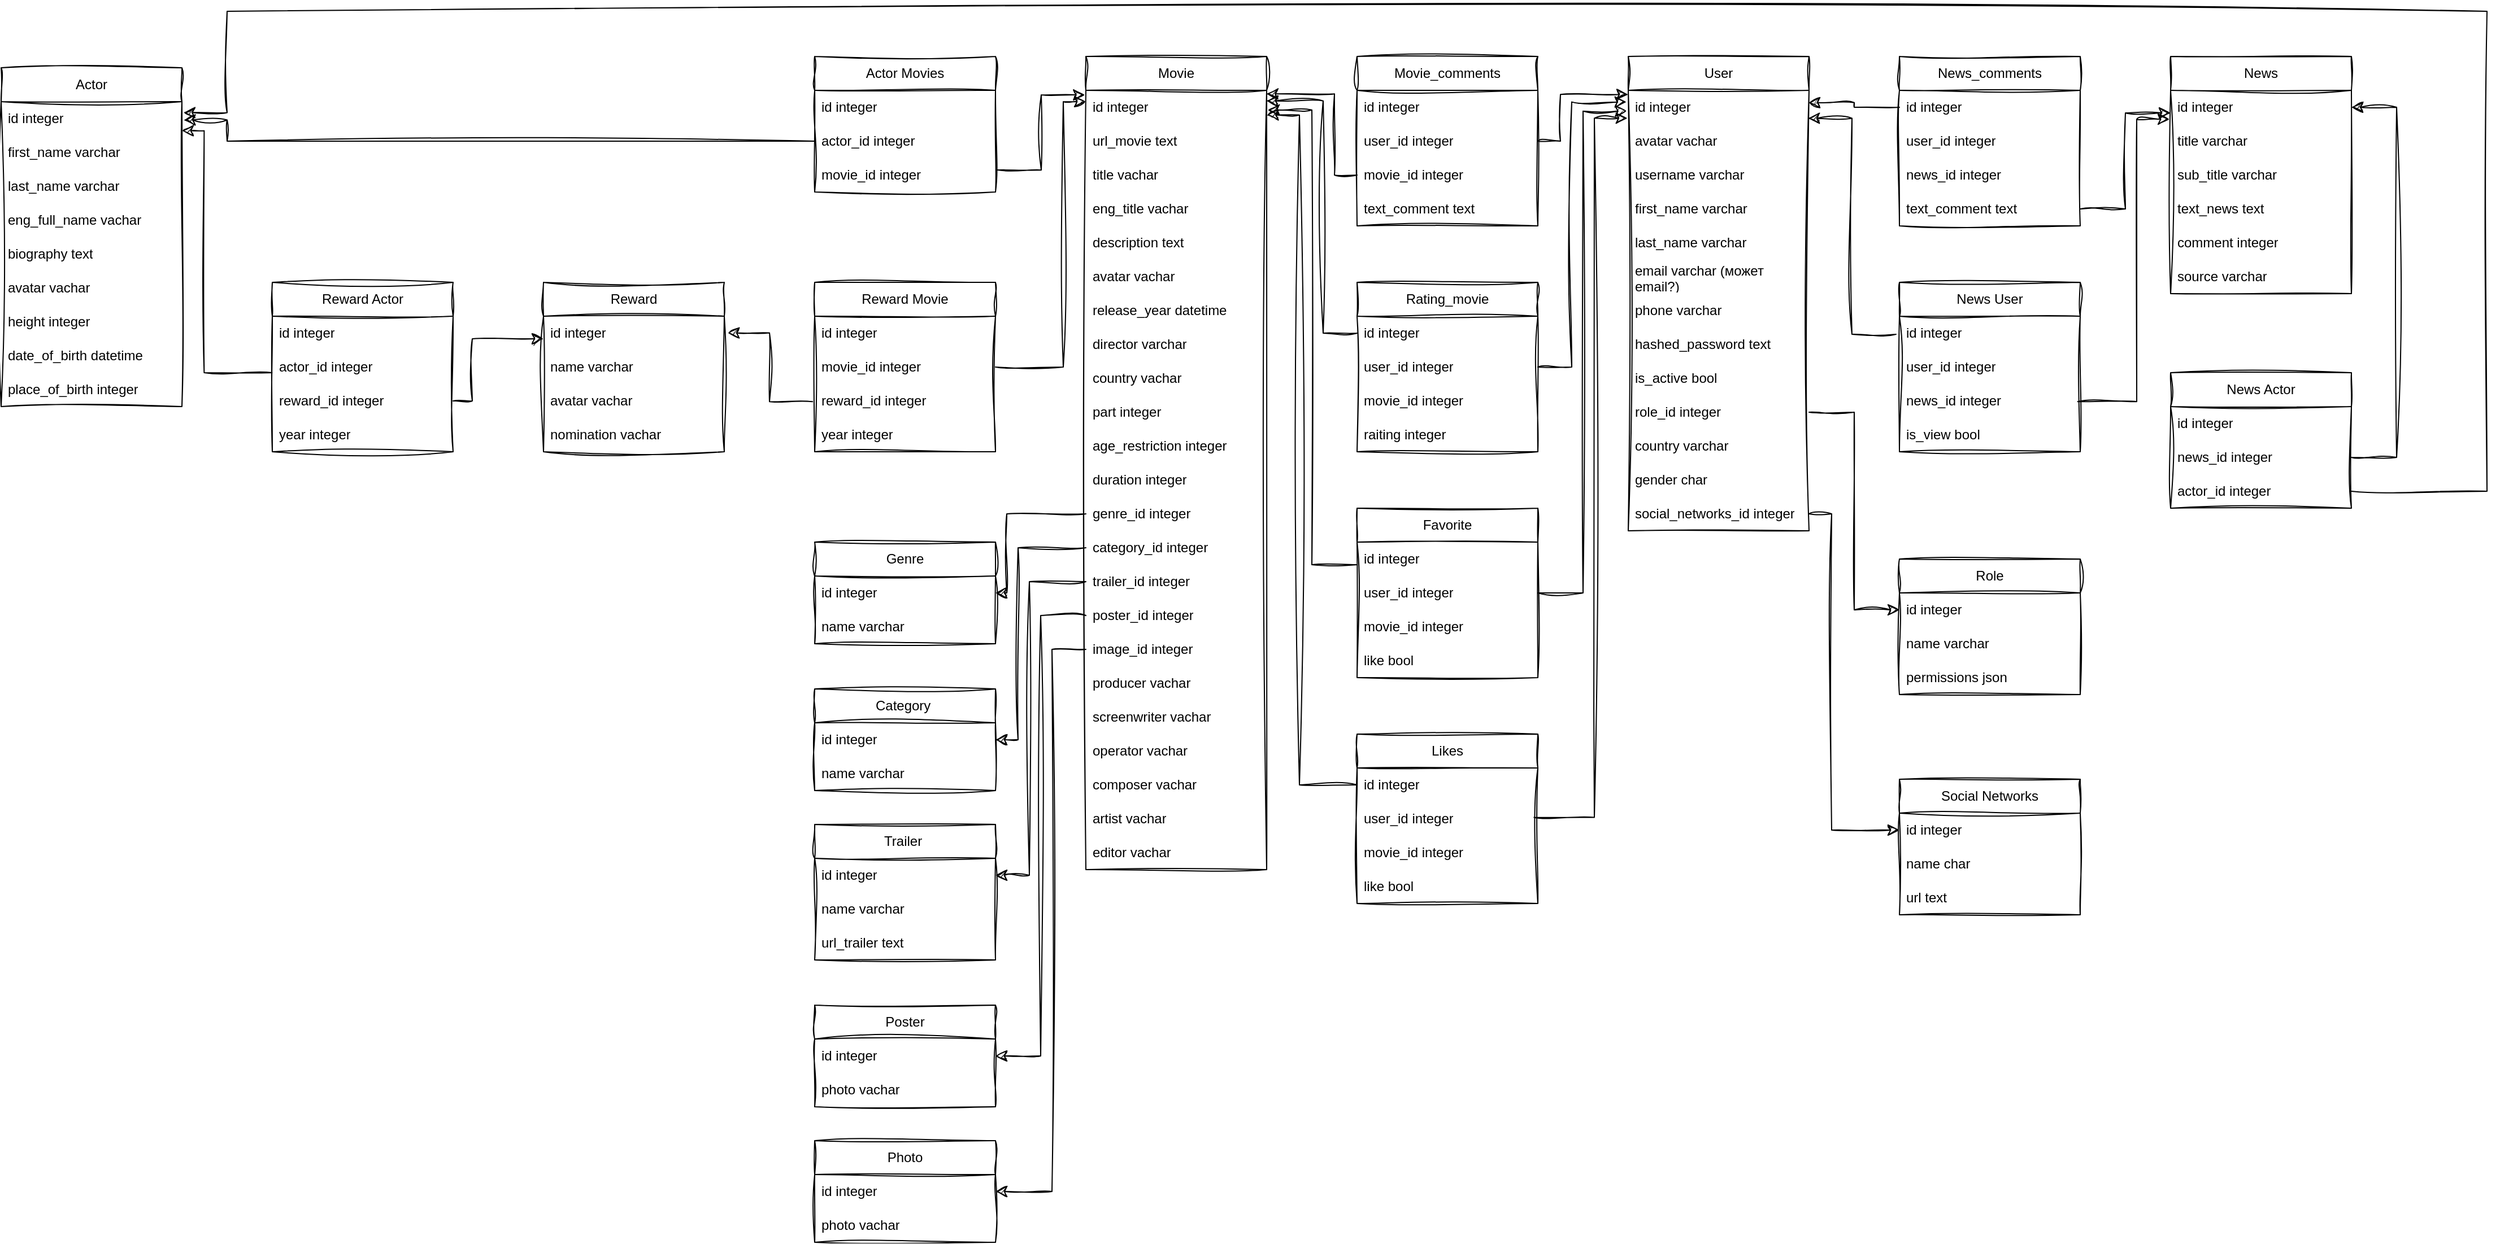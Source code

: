 <mxfile version="24.7.17">
  <diagram id="C5RBs43oDa-KdzZeNtuy" name="Page-1">
    <mxGraphModel dx="3420" dy="1505" grid="1" gridSize="10" guides="1" tooltips="1" connect="1" arrows="1" fold="1" page="1" pageScale="1" pageWidth="827" pageHeight="1169" math="0" shadow="0">
      <root>
        <mxCell id="WIyWlLk6GJQsqaUBKTNV-0" />
        <mxCell id="WIyWlLk6GJQsqaUBKTNV-1" parent="WIyWlLk6GJQsqaUBKTNV-0" />
        <mxCell id="WYGNvQCZnxl0qQJ0G0Q2-5" value="Movie" style="swimlane;fontStyle=0;childLayout=stackLayout;horizontal=1;startSize=30;horizontalStack=0;resizeParent=1;resizeParentMax=0;resizeLast=0;collapsible=1;marginBottom=0;whiteSpace=wrap;html=1;sketch=1;hachureGap=4;jiggle=2;curveFitting=1;fontFamily=Helvetica;fillColor=none;strokeWidth=1;absoluteArcSize=0;" vertex="1" parent="WIyWlLk6GJQsqaUBKTNV-1">
          <mxGeometry x="560" y="80" width="160" height="720" as="geometry">
            <mxRectangle x="80" y="80" width="60" height="30" as="alternateBounds" />
          </mxGeometry>
        </mxCell>
        <mxCell id="WYGNvQCZnxl0qQJ0G0Q2-6" value="id integer" style="text;strokeColor=none;fillColor=none;align=left;verticalAlign=middle;spacingLeft=4;spacingRight=4;overflow=hidden;points=[[0,0.5],[1,0.5]];portConstraint=eastwest;rotatable=0;whiteSpace=wrap;html=1;fontFamily=Helvetica;" vertex="1" parent="WYGNvQCZnxl0qQJ0G0Q2-5">
          <mxGeometry y="30" width="160" height="30" as="geometry" />
        </mxCell>
        <mxCell id="WYGNvQCZnxl0qQJ0G0Q2-7" value="url_movie text" style="text;strokeColor=none;fillColor=none;align=left;verticalAlign=middle;spacingLeft=4;spacingRight=4;overflow=hidden;points=[[0,0.5],[1,0.5]];portConstraint=eastwest;rotatable=0;whiteSpace=wrap;html=1;fontFamily=Helvetica;" vertex="1" parent="WYGNvQCZnxl0qQJ0G0Q2-5">
          <mxGeometry y="60" width="160" height="30" as="geometry" />
        </mxCell>
        <mxCell id="WYGNvQCZnxl0qQJ0G0Q2-8" value="title vachar" style="text;strokeColor=none;fillColor=none;align=left;verticalAlign=middle;spacingLeft=4;spacingRight=4;overflow=hidden;points=[[0,0.5],[1,0.5]];portConstraint=eastwest;rotatable=0;whiteSpace=wrap;html=1;fontFamily=Helvetica;" vertex="1" parent="WYGNvQCZnxl0qQJ0G0Q2-5">
          <mxGeometry y="90" width="160" height="30" as="geometry" />
        </mxCell>
        <mxCell id="WYGNvQCZnxl0qQJ0G0Q2-12" value="eng_title vachar" style="text;strokeColor=none;fillColor=none;align=left;verticalAlign=middle;spacingLeft=4;spacingRight=4;overflow=hidden;points=[[0,0.5],[1,0.5]];portConstraint=eastwest;rotatable=0;whiteSpace=wrap;html=1;fontFamily=Helvetica;" vertex="1" parent="WYGNvQCZnxl0qQJ0G0Q2-5">
          <mxGeometry y="120" width="160" height="30" as="geometry" />
        </mxCell>
        <mxCell id="WYGNvQCZnxl0qQJ0G0Q2-11" value="description text" style="text;strokeColor=none;fillColor=none;align=left;verticalAlign=middle;spacingLeft=4;spacingRight=4;overflow=hidden;points=[[0,0.5],[1,0.5]];portConstraint=eastwest;rotatable=0;whiteSpace=wrap;html=1;fontFamily=Helvetica;" vertex="1" parent="WYGNvQCZnxl0qQJ0G0Q2-5">
          <mxGeometry y="150" width="160" height="30" as="geometry" />
        </mxCell>
        <mxCell id="WYGNvQCZnxl0qQJ0G0Q2-10" value="avatar vachar" style="text;strokeColor=none;fillColor=none;align=left;verticalAlign=middle;spacingLeft=4;spacingRight=4;overflow=hidden;points=[[0,0.5],[1,0.5]];portConstraint=eastwest;rotatable=0;whiteSpace=wrap;html=1;fontFamily=Helvetica;" vertex="1" parent="WYGNvQCZnxl0qQJ0G0Q2-5">
          <mxGeometry y="180" width="160" height="30" as="geometry" />
        </mxCell>
        <mxCell id="WYGNvQCZnxl0qQJ0G0Q2-15" value="release_year datetime" style="text;strokeColor=none;fillColor=none;align=left;verticalAlign=middle;spacingLeft=4;spacingRight=4;overflow=hidden;points=[[0,0.5],[1,0.5]];portConstraint=eastwest;rotatable=0;whiteSpace=wrap;html=1;fontFamily=Helvetica;" vertex="1" parent="WYGNvQCZnxl0qQJ0G0Q2-5">
          <mxGeometry y="210" width="160" height="30" as="geometry" />
        </mxCell>
        <mxCell id="WYGNvQCZnxl0qQJ0G0Q2-14" value="director varchar" style="text;strokeColor=none;fillColor=none;align=left;verticalAlign=middle;spacingLeft=4;spacingRight=4;overflow=hidden;points=[[0,0.5],[1,0.5]];portConstraint=eastwest;rotatable=0;whiteSpace=wrap;html=1;fontFamily=Helvetica;" vertex="1" parent="WYGNvQCZnxl0qQJ0G0Q2-5">
          <mxGeometry y="240" width="160" height="30" as="geometry" />
        </mxCell>
        <mxCell id="WYGNvQCZnxl0qQJ0G0Q2-25" value="country vachar" style="text;strokeColor=none;fillColor=none;align=left;verticalAlign=middle;spacingLeft=4;spacingRight=4;overflow=hidden;points=[[0,0.5],[1,0.5]];portConstraint=eastwest;rotatable=0;whiteSpace=wrap;html=1;fontFamily=Helvetica;" vertex="1" parent="WYGNvQCZnxl0qQJ0G0Q2-5">
          <mxGeometry y="270" width="160" height="30" as="geometry" />
        </mxCell>
        <mxCell id="WYGNvQCZnxl0qQJ0G0Q2-31" value="part integer" style="text;strokeColor=none;fillColor=none;align=left;verticalAlign=middle;spacingLeft=4;spacingRight=4;overflow=hidden;points=[[0,0.5],[1,0.5]];portConstraint=eastwest;rotatable=0;whiteSpace=wrap;html=1;fontFamily=Helvetica;" vertex="1" parent="WYGNvQCZnxl0qQJ0G0Q2-5">
          <mxGeometry y="300" width="160" height="30" as="geometry" />
        </mxCell>
        <mxCell id="WYGNvQCZnxl0qQJ0G0Q2-32" value="age_restriction integer" style="text;strokeColor=none;fillColor=none;align=left;verticalAlign=middle;spacingLeft=4;spacingRight=4;overflow=hidden;points=[[0,0.5],[1,0.5]];portConstraint=eastwest;rotatable=0;whiteSpace=wrap;html=1;fontFamily=Helvetica;" vertex="1" parent="WYGNvQCZnxl0qQJ0G0Q2-5">
          <mxGeometry y="330" width="160" height="30" as="geometry" />
        </mxCell>
        <mxCell id="WYGNvQCZnxl0qQJ0G0Q2-17" value="duration integer" style="text;strokeColor=none;fillColor=none;align=left;verticalAlign=middle;spacingLeft=4;spacingRight=4;overflow=hidden;points=[[0,0.5],[1,0.5]];portConstraint=eastwest;rotatable=0;whiteSpace=wrap;html=1;fontFamily=Helvetica;" vertex="1" parent="WYGNvQCZnxl0qQJ0G0Q2-5">
          <mxGeometry y="360" width="160" height="30" as="geometry" />
        </mxCell>
        <mxCell id="WYGNvQCZnxl0qQJ0G0Q2-16" value="genre_id integer" style="text;strokeColor=none;fillColor=none;align=left;verticalAlign=middle;spacingLeft=4;spacingRight=4;overflow=hidden;points=[[0,0.5],[1,0.5]];portConstraint=eastwest;rotatable=0;whiteSpace=wrap;html=1;fontFamily=Helvetica;" vertex="1" parent="WYGNvQCZnxl0qQJ0G0Q2-5">
          <mxGeometry y="390" width="160" height="30" as="geometry" />
        </mxCell>
        <mxCell id="WYGNvQCZnxl0qQJ0G0Q2-13" value="category_id integer" style="text;strokeColor=none;fillColor=none;align=left;verticalAlign=middle;spacingLeft=4;spacingRight=4;overflow=hidden;points=[[0,0.5],[1,0.5]];portConstraint=eastwest;rotatable=0;whiteSpace=wrap;html=1;fontFamily=Helvetica;" vertex="1" parent="WYGNvQCZnxl0qQJ0G0Q2-5">
          <mxGeometry y="420" width="160" height="30" as="geometry" />
        </mxCell>
        <mxCell id="WYGNvQCZnxl0qQJ0G0Q2-22" value="trailer_id integer" style="text;strokeColor=none;fillColor=none;align=left;verticalAlign=middle;spacingLeft=4;spacingRight=4;overflow=hidden;points=[[0,0.5],[1,0.5]];portConstraint=eastwest;rotatable=0;whiteSpace=wrap;html=1;fontFamily=Helvetica;" vertex="1" parent="WYGNvQCZnxl0qQJ0G0Q2-5">
          <mxGeometry y="450" width="160" height="30" as="geometry" />
        </mxCell>
        <mxCell id="WYGNvQCZnxl0qQJ0G0Q2-198" value="&lt;span style=&quot;white-space-collapse: preserve;&quot; data-src-align=&quot;0:7&quot; class=&quot;EzKURWReUAB5oZgtQNkl&quot;&gt;poster_id integer&lt;/span&gt;" style="text;strokeColor=none;fillColor=none;align=left;verticalAlign=middle;spacingLeft=4;spacingRight=4;overflow=hidden;points=[[0,0.5],[1,0.5]];portConstraint=eastwest;rotatable=0;whiteSpace=wrap;html=1;fontFamily=Helvetica;" vertex="1" parent="WYGNvQCZnxl0qQJ0G0Q2-5">
          <mxGeometry y="480" width="160" height="30" as="geometry" />
        </mxCell>
        <mxCell id="WYGNvQCZnxl0qQJ0G0Q2-199" value="&lt;span style=&quot;white-space-collapse: preserve;&quot; data-src-align=&quot;0:7&quot; class=&quot;EzKURWReUAB5oZgtQNkl&quot;&gt;image_id integer&lt;/span&gt;" style="text;strokeColor=none;fillColor=none;align=left;verticalAlign=middle;spacingLeft=4;spacingRight=4;overflow=hidden;points=[[0,0.5],[1,0.5]];portConstraint=eastwest;rotatable=0;whiteSpace=wrap;html=1;fontFamily=Helvetica;" vertex="1" parent="WYGNvQCZnxl0qQJ0G0Q2-5">
          <mxGeometry y="510" width="160" height="30" as="geometry" />
        </mxCell>
        <mxCell id="WYGNvQCZnxl0qQJ0G0Q2-26" value="producer vachar" style="text;strokeColor=none;fillColor=none;align=left;verticalAlign=middle;spacingLeft=4;spacingRight=4;overflow=hidden;points=[[0,0.5],[1,0.5]];portConstraint=eastwest;rotatable=0;whiteSpace=wrap;html=1;fontFamily=Helvetica;" vertex="1" parent="WYGNvQCZnxl0qQJ0G0Q2-5">
          <mxGeometry y="540" width="160" height="30" as="geometry" />
        </mxCell>
        <mxCell id="WYGNvQCZnxl0qQJ0G0Q2-27" value="screenwriter vachar" style="text;strokeColor=none;fillColor=none;align=left;verticalAlign=middle;spacingLeft=4;spacingRight=4;overflow=hidden;points=[[0,0.5],[1,0.5]];portConstraint=eastwest;rotatable=0;whiteSpace=wrap;html=1;fontFamily=Helvetica;" vertex="1" parent="WYGNvQCZnxl0qQJ0G0Q2-5">
          <mxGeometry y="570" width="160" height="30" as="geometry" />
        </mxCell>
        <mxCell id="WYGNvQCZnxl0qQJ0G0Q2-23" value="operator vachar" style="text;strokeColor=none;fillColor=none;align=left;verticalAlign=middle;spacingLeft=4;spacingRight=4;overflow=hidden;points=[[0,0.5],[1,0.5]];portConstraint=eastwest;rotatable=0;whiteSpace=wrap;html=1;fontFamily=Helvetica;" vertex="1" parent="WYGNvQCZnxl0qQJ0G0Q2-5">
          <mxGeometry y="600" width="160" height="30" as="geometry" />
        </mxCell>
        <mxCell id="WYGNvQCZnxl0qQJ0G0Q2-30" value="composer vachar" style="text;strokeColor=none;fillColor=none;align=left;verticalAlign=middle;spacingLeft=4;spacingRight=4;overflow=hidden;points=[[0,0.5],[1,0.5]];portConstraint=eastwest;rotatable=0;whiteSpace=wrap;html=1;fontFamily=Helvetica;" vertex="1" parent="WYGNvQCZnxl0qQJ0G0Q2-5">
          <mxGeometry y="630" width="160" height="30" as="geometry" />
        </mxCell>
        <mxCell id="WYGNvQCZnxl0qQJ0G0Q2-29" value="artist vachar" style="text;strokeColor=none;fillColor=none;align=left;verticalAlign=middle;spacingLeft=4;spacingRight=4;overflow=hidden;points=[[0,0.5],[1,0.5]];portConstraint=eastwest;rotatable=0;whiteSpace=wrap;html=1;fontFamily=Helvetica;" vertex="1" parent="WYGNvQCZnxl0qQJ0G0Q2-5">
          <mxGeometry y="660" width="160" height="30" as="geometry" />
        </mxCell>
        <mxCell id="WYGNvQCZnxl0qQJ0G0Q2-33" value="editor vachar" style="text;strokeColor=none;fillColor=none;align=left;verticalAlign=middle;spacingLeft=4;spacingRight=4;overflow=hidden;points=[[0,0.5],[1,0.5]];portConstraint=eastwest;rotatable=0;whiteSpace=wrap;html=1;fontFamily=Helvetica;" vertex="1" parent="WYGNvQCZnxl0qQJ0G0Q2-5">
          <mxGeometry y="690" width="160" height="30" as="geometry" />
        </mxCell>
        <mxCell id="WYGNvQCZnxl0qQJ0G0Q2-40" value="Actor" style="swimlane;fontStyle=0;childLayout=stackLayout;horizontal=1;startSize=30;horizontalStack=0;resizeParent=1;resizeParentMax=0;resizeLast=0;collapsible=1;marginBottom=0;whiteSpace=wrap;html=1;sketch=1;hachureGap=4;jiggle=2;curveFitting=1;fontFamily=Helvetica;fillColor=none;strokeWidth=1;absoluteArcSize=0;" vertex="1" parent="WIyWlLk6GJQsqaUBKTNV-1">
          <mxGeometry x="-400" y="90" width="160" height="300" as="geometry">
            <mxRectangle x="80" y="80" width="60" height="30" as="alternateBounds" />
          </mxGeometry>
        </mxCell>
        <mxCell id="WYGNvQCZnxl0qQJ0G0Q2-41" value="id integer" style="text;strokeColor=none;fillColor=none;align=left;verticalAlign=middle;spacingLeft=4;spacingRight=4;overflow=hidden;points=[[0,0.5],[1,0.5]];portConstraint=eastwest;rotatable=0;whiteSpace=wrap;html=1;fontFamily=Helvetica;" vertex="1" parent="WYGNvQCZnxl0qQJ0G0Q2-40">
          <mxGeometry y="30" width="160" height="30" as="geometry" />
        </mxCell>
        <mxCell id="WYGNvQCZnxl0qQJ0G0Q2-182" value="" style="edgeStyle=elbowEdgeStyle;elbow=horizontal;endArrow=classic;html=1;curved=0;rounded=0;endSize=8;startSize=8;sketch=1;hachureGap=4;jiggle=2;curveFitting=1;fontFamily=Architects Daughter;fontSource=https%3A%2F%2Ffonts.googleapis.com%2Fcss%3Ffamily%3DArchitects%2BDaughter;entryX=1.002;entryY=0.69;entryDx=0;entryDy=0;exitX=0;exitY=0.5;exitDx=0;exitDy=0;entryPerimeter=0;" edge="1" parent="WYGNvQCZnxl0qQJ0G0Q2-40">
          <mxGeometry width="50" height="50" relative="1" as="geometry">
            <mxPoint x="239.68" y="270" as="sourcePoint" />
            <mxPoint x="160.0" y="55.7" as="targetPoint" />
            <Array as="points">
              <mxPoint x="179.68" y="195" />
            </Array>
          </mxGeometry>
        </mxCell>
        <mxCell id="WYGNvQCZnxl0qQJ0G0Q2-42" value="first_name varchar&amp;nbsp;&lt;span style=&quot;color: rgba(0, 0, 0, 0); font-family: monospace; font-size: 0px; text-wrap: nowrap;&quot;&gt;%3CmxGraphModel%3E%3Croot%3E%3CmxCell%20id%3D%220%22%2F%3E%3CmxCell%20id%3D%221%22%20parent%3D%220%22%2F%3E%3CmxCell%20id%3D%222%22%20value%3D%22Movie%22%20style%3D%22swimlane%3BfontStyle%3D0%3BchildLayout%3DstackLayout%3Bhorizontal%3D1%3BstartSize%3D30%3BhorizontalStack%3D0%3BresizeParent%3D1%3BresizeParentMax%3D0%3BresizeLast%3D0%3Bcollapsible%3D1%3BmarginBottom%3D0%3BwhiteSpace%3Dwrap%3Bhtml%3D1%3Bsketch%3D1%3BhachureGap%3D4%3Bjiggle%3D2%3BcurveFitting%3D1%3BfontFamily%3DHelvetica%3BfillColor%3Dnone%3BstrokeWidth%3D1%3BabsoluteArcSize%3D0%3B%22%20vertex%3D%221%22%20parent%3D%221%22%3E%3CmxGeometry%20x%3D%2280%22%20y%3D%2280%22%20width%3D%22140%22%20height%3D%22720%22%20as%3D%22geometry%22%3E%3CmxRectangle%20x%3D%2280%22%20y%3D%2280%22%20width%3D%2260%22%20height%3D%2230%22%20as%3D%22alternateBounds%22%2F%3E%3C%2FmxGeometry%3E%3C%2FmxCell%3E%3CmxCell%20id%3D%223%22%20value%3D%22id%20integer%22%20style%3D%22text%3BstrokeColor%3Dnone%3BfillColor%3Dnone%3Balign%3Dleft%3BverticalAlign%3Dmiddle%3BspacingLeft%3D4%3BspacingRight%3D4%3Boverflow%3Dhidden%3Bpoints%3D%5B%5B0%2C0.5%5D%2C%5B1%2C0.5%5D%5D%3BportConstraint%3Deastwest%3Brotatable%3D0%3BwhiteSpace%3Dwrap%3Bhtml%3D1%3BfontFamily%3DHelvetica%3B%22%20vertex%3D%221%22%20parent%3D%222%22%3E%3CmxGeometry%20y%3D%2230%22%20width%3D%22140%22%20height%3D%2230%22%20as%3D%22geometry%22%2F%3E%3C%2FmxCell%3E%3CmxCell%20id%3D%224%22%20value%3D%22url_movie%20text%22%20style%3D%22text%3BstrokeColor%3Dnone%3BfillColor%3Dnone%3Balign%3Dleft%3BverticalAlign%3Dmiddle%3BspacingLeft%3D4%3BspacingRight%3D4%3Boverflow%3Dhidden%3Bpoints%3D%5B%5B0%2C0.5%5D%2C%5B1%2C0.5%5D%5D%3BportConstraint%3Deastwest%3Brotatable%3D0%3BwhiteSpace%3Dwrap%3Bhtml%3D1%3BfontFamily%3DHelvetica%3B%22%20vertex%3D%221%22%20parent%3D%222%22%3E%3CmxGeometry%20y%3D%2260%22%20width%3D%22140%22%20height%3D%2230%22%20as%3D%22geometry%22%2F%3E%3C%2FmxCell%3E%3CmxCell%20id%3D%225%22%20value%3D%22title%20vachar%22%20style%3D%22text%3BstrokeColor%3Dnone%3BfillColor%3Dnone%3Balign%3Dleft%3BverticalAlign%3Dmiddle%3BspacingLeft%3D4%3BspacingRight%3D4%3Boverflow%3Dhidden%3Bpoints%3D%5B%5B0%2C0.5%5D%2C%5B1%2C0.5%5D%5D%3BportConstraint%3Deastwest%3Brotatable%3D0%3BwhiteSpace%3Dwrap%3Bhtml%3D1%3BfontFamily%3DHelvetica%3B%22%20vertex%3D%221%22%20parent%3D%222%22%3E%3CmxGeometry%20y%3D%2290%22%20width%3D%22140%22%20height%3D%2230%22%20as%3D%22geometry%22%2F%3E%3C%2FmxCell%3E%3CmxCell%20id%3D%226%22%20value%3D%22eng_title%20vachar%22%20style%3D%22text%3BstrokeColor%3Dnone%3BfillColor%3Dnone%3Balign%3Dleft%3BverticalAlign%3Dmiddle%3BspacingLeft%3D4%3BspacingRight%3D4%3Boverflow%3Dhidden%3Bpoints%3D%5B%5B0%2C0.5%5D%2C%5B1%2C0.5%5D%5D%3BportConstraint%3Deastwest%3Brotatable%3D0%3BwhiteSpace%3Dwrap%3Bhtml%3D1%3BfontFamily%3DHelvetica%3B%22%20vertex%3D%221%22%20parent%3D%222%22%3E%3CmxGeometry%20y%3D%22120%22%20width%3D%22140%22%20height%3D%2230%22%20as%3D%22geometry%22%2F%3E%3C%2FmxCell%3E%3CmxCell%20id%3D%227%22%20value%3D%22description%20text%22%20style%3D%22text%3BstrokeColor%3Dnone%3BfillColor%3Dnone%3Balign%3Dleft%3BverticalAlign%3Dmiddle%3BspacingLeft%3D4%3BspacingRight%3D4%3Boverflow%3Dhidden%3Bpoints%3D%5B%5B0%2C0.5%5D%2C%5B1%2C0.5%5D%5D%3BportConstraint%3Deastwest%3Brotatable%3D0%3BwhiteSpace%3Dwrap%3Bhtml%3D1%3BfontFamily%3DHelvetica%3B%22%20vertex%3D%221%22%20parent%3D%222%22%3E%3CmxGeometry%20y%3D%22150%22%20width%3D%22140%22%20height%3D%2230%22%20as%3D%22geometry%22%2F%3E%3C%2FmxCell%3E%3CmxCell%20id%3D%228%22%20value%3D%22photo%20vachar%22%20style%3D%22text%3BstrokeColor%3Dnone%3BfillColor%3Dnone%3Balign%3Dleft%3BverticalAlign%3Dmiddle%3BspacingLeft%3D4%3BspacingRight%3D4%3Boverflow%3Dhidden%3Bpoints%3D%5B%5B0%2C0.5%5D%2C%5B1%2C0.5%5D%5D%3BportConstraint%3Deastwest%3Brotatable%3D0%3BwhiteSpace%3Dwrap%3Bhtml%3D1%3BfontFamily%3DHelvetica%3B%22%20vertex%3D%221%22%20parent%3D%222%22%3E%3CmxGeometry%20y%3D%22180%22%20width%3D%22140%22%20height%3D%2230%22%20as%3D%22geometry%22%2F%3E%3C%2FmxCell%3E%3CmxCell%20id%3D%229%22%20value%3D%22release_year%20datetime%22%20style%3D%22text%3BstrokeColor%3Dnone%3BfillColor%3Dnone%3Balign%3Dleft%3BverticalAlign%3Dmiddle%3BspacingLeft%3D4%3BspacingRight%3D4%3Boverflow%3Dhidden%3Bpoints%3D%5B%5B0%2C0.5%5D%2C%5B1%2C0.5%5D%5D%3BportConstraint%3Deastwest%3Brotatable%3D0%3BwhiteSpace%3Dwrap%3Bhtml%3D1%3BfontFamily%3DHelvetica%3B%22%20vertex%3D%221%22%20parent%3D%222%22%3E%3CmxGeometry%20y%3D%22210%22%20width%3D%22140%22%20height%3D%2230%22%20as%3D%22geometry%22%2F%3E%3C%2FmxCell%3E%3CmxCell%20id%3D%2210%22%20value%3D%22director%20varchar%22%20style%3D%22text%3BstrokeColor%3Dnone%3BfillColor%3Dnone%3Balign%3Dleft%3BverticalAlign%3Dmiddle%3BspacingLeft%3D4%3BspacingRight%3D4%3Boverflow%3Dhidden%3Bpoints%3D%5B%5B0%2C0.5%5D%2C%5B1%2C0.5%5D%5D%3BportConstraint%3Deastwest%3Brotatable%3D0%3BwhiteSpace%3Dwrap%3Bhtml%3D1%3BfontFamily%3DHelvetica%3B%22%20vertex%3D%221%22%20parent%3D%222%22%3E%3CmxGeometry%20y%3D%22240%22%20width%3D%22140%22%20height%3D%2230%22%20as%3D%22geometry%22%2F%3E%3C%2FmxCell%3E%3CmxCell%20id%3D%2211%22%20value%3D%22actors%20integer%22%20style%3D%22text%3BstrokeColor%3Dnone%3BfillColor%3Dnone%3Balign%3Dleft%3BverticalAlign%3Dmiddle%3BspacingLeft%3D4%3BspacingRight%3D4%3Boverflow%3Dhidden%3Bpoints%3D%5B%5B0%2C0.5%5D%2C%5B1%2C0.5%5D%5D%3BportConstraint%3Deastwest%3Brotatable%3D0%3BwhiteSpace%3Dwrap%3Bhtml%3D1%3BfontFamily%3DHelvetica%3B%22%20vertex%3D%221%22%20parent%3D%222%22%3E%3CmxGeometry%20y%3D%22270%22%20width%3D%22140%22%20height%3D%2230%22%20as%3D%22geometry%22%2F%3E%3C%2FmxCell%3E%3CmxCell%20id%3D%2212%22%20value%3D%22duration%20integer%22%20style%3D%22text%3BstrokeColor%3Dnone%3BfillColor%3Dnone%3Balign%3Dleft%3BverticalAlign%3Dmiddle%3BspacingLeft%3D4%3BspacingRight%3D4%3Boverflow%3Dhidden%3Bpoints%3D%5B%5B0%2C0.5%5D%2C%5B1%2C0.5%5D%5D%3BportConstraint%3Deastwest%3Brotatable%3D0%3BwhiteSpace%3Dwrap%3Bhtml%3D1%3BfontFamily%3DHelvetica%3B%22%20vertex%3D%221%22%20parent%3D%222%22%3E%3CmxGeometry%20y%3D%22300%22%20width%3D%22140%22%20height%3D%2230%22%20as%3D%22geometry%22%2F%3E%3C%2FmxCell%3E%3CmxCell%20id%3D%2213%22%20value%3D%22genre_id%20integer%22%20style%3D%22text%3BstrokeColor%3Dnone%3BfillColor%3Dnone%3Balign%3Dleft%3BverticalAlign%3Dmiddle%3BspacingLeft%3D4%3BspacingRight%3D4%3Boverflow%3Dhidden%3Bpoints%3D%5B%5B0%2C0.5%5D%2C%5B1%2C0.5%5D%5D%3BportConstraint%3Deastwest%3Brotatable%3D0%3BwhiteSpace%3Dwrap%3Bhtml%3D1%3BfontFamily%3DHelvetica%3B%22%20vertex%3D%221%22%20parent%3D%222%22%3E%3CmxGeometry%20y%3D%22330%22%20width%3D%22140%22%20height%3D%2230%22%20as%3D%22geometry%22%2F%3E%3C%2FmxCell%3E%3CmxCell%20id%3D%2214%22%20value%3D%22categpry_id%20integer%22%20style%3D%22text%3BstrokeColor%3Dnone%3BfillColor%3Dnone%3Balign%3Dleft%3BverticalAlign%3Dmiddle%3BspacingLeft%3D4%3BspacingRight%3D4%3Boverflow%3Dhidden%3Bpoints%3D%5B%5B0%2C0.5%5D%2C%5B1%2C0.5%5D%5D%3BportConstraint%3Deastwest%3Brotatable%3D0%3BwhiteSpace%3Dwrap%3Bhtml%3D1%3BfontFamily%3DHelvetica%3B%22%20vertex%3D%221%22%20parent%3D%222%22%3E%3CmxGeometry%20y%3D%22360%22%20width%3D%22140%22%20height%3D%2230%22%20as%3D%22geometry%22%2F%3E%3C%2FmxCell%3E%3CmxCell%20id%3D%2215%22%20value%3D%22url_trailer%20text%22%20style%3D%22text%3BstrokeColor%3Dnone%3BfillColor%3Dnone%3Balign%3Dleft%3BverticalAlign%3Dmiddle%3BspacingLeft%3D4%3BspacingRight%3D4%3Boverflow%3Dhidden%3Bpoints%3D%5B%5B0%2C0.5%5D%2C%5B1%2C0.5%5D%5D%3BportConstraint%3Deastwest%3Brotatable%3D0%3BwhiteSpace%3Dwrap%3Bhtml%3D1%3BfontFamily%3DHelvetica%3B%22%20vertex%3D%221%22%20parent%3D%222%22%3E%3CmxGeometry%20y%3D%22390%22%20width%3D%22140%22%20height%3D%2230%22%20as%3D%22geometry%22%2F%3E%3C%2FmxCell%3E%3CmxCell%20id%3D%2216%22%20value%3D%22new_field%20integer%22%20style%3D%22text%3BstrokeColor%3Dnone%3BfillColor%3Dnone%3Balign%3Dleft%3BverticalAlign%3Dmiddle%3BspacingLeft%3D4%3BspacingRight%3D4%3Boverflow%3Dhidden%3Bpoints%3D%5B%5B0%2C0.5%5D%2C%5B1%2C0.5%5D%5D%3BportConstraint%3Deastwest%3Brotatable%3D0%3BwhiteSpace%3Dwrap%3Bhtml%3D1%3BfontFamily%3DHelvetica%3B%22%20vertex%3D%221%22%20parent%3D%222%22%3E%3CmxGeometry%20y%3D%22420%22%20width%3D%22140%22%20height%3D%2230%22%20as%3D%22geometry%22%2F%3E%3C%2FmxCell%3E%3CmxCell%20id%3D%2217%22%20value%3D%22country%20vachar%22%20style%3D%22text%3BstrokeColor%3Dnone%3BfillColor%3Dnone%3Balign%3Dleft%3BverticalAlign%3Dmiddle%3BspacingLeft%3D4%3BspacingRight%3D4%3Boverflow%3Dhidden%3Bpoints%3D%5B%5B0%2C0.5%5D%2C%5B1%2C0.5%5D%5D%3BportConstraint%3Deastwest%3Brotatable%3D0%3BwhiteSpace%3Dwrap%3Bhtml%3D1%3BfontFamily%3DHelvetica%3B%22%20vertex%3D%221%22%20parent%3D%222%22%3E%3CmxGeometry%20y%3D%22450%22%20width%3D%22140%22%20height%3D%2230%22%20as%3D%22geometry%22%2F%3E%3C%2FmxCell%3E%3CmxCell%20id%3D%2218%22%20value%3D%22producer%20vachar%22%20style%3D%22text%3BstrokeColor%3Dnone%3BfillColor%3Dnone%3Balign%3Dleft%3BverticalAlign%3Dmiddle%3BspacingLeft%3D4%3BspacingRight%3D4%3Boverflow%3Dhidden%3Bpoints%3D%5B%5B0%2C0.5%5D%2C%5B1%2C0.5%5D%5D%3BportConstraint%3Deastwest%3Brotatable%3D0%3BwhiteSpace%3Dwrap%3Bhtml%3D1%3BfontFamily%3DHelvetica%3B%22%20vertex%3D%221%22%20parent%3D%222%22%3E%3CmxGeometry%20y%3D%22480%22%20width%3D%22140%22%20height%3D%2230%22%20as%3D%22geometry%22%2F%3E%3C%2FmxCell%3E%3CmxCell%20id%3D%2219%22%20value%3D%22screenwriter%20vachar%22%20style%3D%22text%3BstrokeColor%3Dnone%3BfillColor%3Dnone%3Balign%3Dleft%3BverticalAlign%3Dmiddle%3BspacingLeft%3D4%3BspacingRight%3D4%3Boverflow%3Dhidden%3Bpoints%3D%5B%5B0%2C0.5%5D%2C%5B1%2C0.5%5D%5D%3BportConstraint%3Deastwest%3Brotatable%3D0%3BwhiteSpace%3Dwrap%3Bhtml%3D1%3BfontFamily%3DHelvetica%3B%22%20vertex%3D%221%22%20parent%3D%222%22%3E%3CmxGeometry%20y%3D%22510%22%20width%3D%22140%22%20height%3D%2230%22%20as%3D%22geometry%22%2F%3E%3C%2FmxCell%3E%3CmxCell%20id%3D%2220%22%20value%3D%22operator%20vachar%22%20style%3D%22text%3BstrokeColor%3Dnone%3BfillColor%3Dnone%3Balign%3Dleft%3BverticalAlign%3Dmiddle%3BspacingLeft%3D4%3BspacingRight%3D4%3Boverflow%3Dhidden%3Bpoints%3D%5B%5B0%2C0.5%5D%2C%5B1%2C0.5%5D%5D%3BportConstraint%3Deastwest%3Brotatable%3D0%3BwhiteSpace%3Dwrap%3Bhtml%3D1%3BfontFamily%3DHelvetica%3B%22%20vertex%3D%221%22%20parent%3D%222%22%3E%3CmxGeometry%20y%3D%22540%22%20width%3D%22140%22%20height%3D%2230%22%20as%3D%22geometry%22%2F%3E%3C%2FmxCell%3E%3CmxCell%20id%3D%2221%22%20value%3D%22composer%20vachar%22%20style%3D%22text%3BstrokeColor%3Dnone%3BfillColor%3Dnone%3Balign%3Dleft%3BverticalAlign%3Dmiddle%3BspacingLeft%3D4%3BspacingRight%3D4%3Boverflow%3Dhidden%3Bpoints%3D%5B%5B0%2C0.5%5D%2C%5B1%2C0.5%5D%5D%3BportConstraint%3Deastwest%3Brotatable%3D0%3BwhiteSpace%3Dwrap%3Bhtml%3D1%3BfontFamily%3DHelvetica%3B%22%20vertex%3D%221%22%20parent%3D%222%22%3E%3CmxGeometry%20y%3D%22570%22%20width%3D%22140%22%20height%3D%2230%22%20as%3D%22geometry%22%2F%3E%3C%2FmxCell%3E%3CmxCell%20id%3D%2222%22%20value%3D%22artist%20vachar%22%20style%3D%22text%3BstrokeColor%3Dnone%3BfillColor%3Dnone%3Balign%3Dleft%3BverticalAlign%3Dmiddle%3BspacingLeft%3D4%3BspacingRight%3D4%3Boverflow%3Dhidden%3Bpoints%3D%5B%5B0%2C0.5%5D%2C%5B1%2C0.5%5D%5D%3BportConstraint%3Deastwest%3Brotatable%3D0%3BwhiteSpace%3Dwrap%3Bhtml%3D1%3BfontFamily%3DHelvetica%3B%22%20vertex%3D%221%22%20parent%3D%222%22%3E%3CmxGeometry%20y%3D%22600%22%20width%3D%22140%22%20height%3D%2230%22%20as%3D%22geometry%22%2F%3E%3C%2FmxCell%3E%3CmxCell%20id%3D%2223%22%20value%3D%22editor%20vachar%22%20style%3D%22text%3BstrokeColor%3Dnone%3BfillColor%3Dnone%3Balign%3Dleft%3BverticalAlign%3Dmiddle%3BspacingLeft%3D4%3BspacingRight%3D4%3Boverflow%3Dhidden%3Bpoints%3D%5B%5B0%2C0.5%5D%2C%5B1%2C0.5%5D%5D%3BportConstraint%3Deastwest%3Brotatable%3D0%3BwhiteSpace%3Dwrap%3Bhtml%3D1%3BfontFamily%3DHelvetica%3B%22%20vertex%3D%221%22%20parent%3D%222%22%3E%3CmxGeometry%20y%3D%22630%22%20width%3D%22140%22%20height%3D%2230%22%20as%3D%22geometry%22%2F%3E%3C%2FmxCell%3E%3CmxCell%20id%3D%2224%22%20value%3D%22age_restriction%20integer%22%20style%3D%22text%3BstrokeColor%3Dnone%3BfillColor%3Dnone%3Balign%3Dleft%3BverticalAlign%3Dmiddle%3BspacingLeft%3D4%3BspacingRight%3D4%3Boverflow%3Dhidden%3Bpoints%3D%5B%5B0%2C0.5%5D%2C%5B1%2C0.5%5D%5D%3BportConstraint%3Deastwest%3Brotatable%3D0%3BwhiteSpace%3Dwrap%3Bhtml%3D1%3BfontFamily%3DHelvetica%3B%22%20vertex%3D%221%22%20parent%3D%222%22%3E%3CmxGeometry%20y%3D%22660%22%20width%3D%22140%22%20height%3D%2230%22%20as%3D%22geometry%22%2F%3E%3C%2FmxCell%3E%3CmxCell%20id%3D%2225%22%20value%3D%22part%20integer%22%20style%3D%22text%3BstrokeColor%3Dnone%3BfillColor%3Dnone%3Balign%3Dleft%3BverticalAlign%3Dmiddle%3BspacingLeft%3D4%3BspacingRight%3D4%3Boverflow%3Dhidden%3Bpoints%3D%5B%5B0%2C0.5%5D%2C%5B1%2C0.5%5D%5D%3BportConstraint%3Deastwest%3Brotatable%3D0%3BwhiteSpace%3Dwrap%3Bhtml%3D1%3BfontFamily%3DHelvetica%3B%22%20vertex%3D%221%22%20parent%3D%222%22%3E%3CmxGeometry%20y%3D%22690%22%20width%3D%22140%22%20height%3D%2230%22%20as%3D%22geometry%22%2F%3E%3C%2FmxCell%3E%3C%2Froot%3E%3C%2FmxGraphModel%3E&lt;/span&gt;" style="text;strokeColor=none;fillColor=none;align=left;verticalAlign=middle;spacingLeft=4;spacingRight=4;overflow=hidden;points=[[0,0.5],[1,0.5]];portConstraint=eastwest;rotatable=0;whiteSpace=wrap;html=1;fontFamily=Helvetica;" vertex="1" parent="WYGNvQCZnxl0qQJ0G0Q2-40">
          <mxGeometry y="60" width="160" height="30" as="geometry" />
        </mxCell>
        <mxCell id="WYGNvQCZnxl0qQJ0G0Q2-43" value="last_name varchar&amp;nbsp;" style="text;strokeColor=none;fillColor=none;align=left;verticalAlign=middle;spacingLeft=4;spacingRight=4;overflow=hidden;points=[[0,0.5],[1,0.5]];portConstraint=eastwest;rotatable=0;whiteSpace=wrap;html=1;fontFamily=Helvetica;" vertex="1" parent="WYGNvQCZnxl0qQJ0G0Q2-40">
          <mxGeometry y="90" width="160" height="30" as="geometry" />
        </mxCell>
        <mxCell id="WYGNvQCZnxl0qQJ0G0Q2-44" value="eng_full_name vachar" style="text;strokeColor=none;fillColor=none;align=left;verticalAlign=middle;spacingLeft=4;spacingRight=4;overflow=hidden;points=[[0,0.5],[1,0.5]];portConstraint=eastwest;rotatable=0;whiteSpace=wrap;html=1;fontFamily=Helvetica;" vertex="1" parent="WYGNvQCZnxl0qQJ0G0Q2-40">
          <mxGeometry y="120" width="160" height="30" as="geometry" />
        </mxCell>
        <mxCell id="WYGNvQCZnxl0qQJ0G0Q2-45" value="biography text" style="text;strokeColor=none;fillColor=none;align=left;verticalAlign=middle;spacingLeft=4;spacingRight=4;overflow=hidden;points=[[0,0.5],[1,0.5]];portConstraint=eastwest;rotatable=0;whiteSpace=wrap;html=1;fontFamily=Helvetica;" vertex="1" parent="WYGNvQCZnxl0qQJ0G0Q2-40">
          <mxGeometry y="150" width="160" height="30" as="geometry" />
        </mxCell>
        <mxCell id="WYGNvQCZnxl0qQJ0G0Q2-64" value="avatar vachar" style="text;strokeColor=none;fillColor=none;align=left;verticalAlign=middle;spacingLeft=4;spacingRight=4;overflow=hidden;points=[[0,0.5],[1,0.5]];portConstraint=eastwest;rotatable=0;whiteSpace=wrap;html=1;fontFamily=Helvetica;" vertex="1" parent="WYGNvQCZnxl0qQJ0G0Q2-40">
          <mxGeometry y="180" width="160" height="30" as="geometry" />
        </mxCell>
        <mxCell id="WYGNvQCZnxl0qQJ0G0Q2-65" value="height integer" style="text;strokeColor=none;fillColor=none;align=left;verticalAlign=middle;spacingLeft=4;spacingRight=4;overflow=hidden;points=[[0,0.5],[1,0.5]];portConstraint=eastwest;rotatable=0;whiteSpace=wrap;html=1;fontFamily=Helvetica;" vertex="1" parent="WYGNvQCZnxl0qQJ0G0Q2-40">
          <mxGeometry y="210" width="160" height="30" as="geometry" />
        </mxCell>
        <mxCell id="WYGNvQCZnxl0qQJ0G0Q2-47" value="date_of_birth datetime" style="text;strokeColor=none;fillColor=none;align=left;verticalAlign=middle;spacingLeft=4;spacingRight=4;overflow=hidden;points=[[0,0.5],[1,0.5]];portConstraint=eastwest;rotatable=0;whiteSpace=wrap;html=1;fontFamily=Helvetica;" vertex="1" parent="WYGNvQCZnxl0qQJ0G0Q2-40">
          <mxGeometry y="240" width="160" height="30" as="geometry" />
        </mxCell>
        <mxCell id="WYGNvQCZnxl0qQJ0G0Q2-48" value="place_of_birth integer" style="text;strokeColor=none;fillColor=none;align=left;verticalAlign=middle;spacingLeft=4;spacingRight=4;overflow=hidden;points=[[0,0.5],[1,0.5]];portConstraint=eastwest;rotatable=0;whiteSpace=wrap;html=1;fontFamily=Helvetica;" vertex="1" parent="WYGNvQCZnxl0qQJ0G0Q2-40">
          <mxGeometry y="270" width="160" height="30" as="geometry" />
        </mxCell>
        <mxCell id="WYGNvQCZnxl0qQJ0G0Q2-70" value="Genre" style="swimlane;fontStyle=0;childLayout=stackLayout;horizontal=1;startSize=30;horizontalStack=0;resizeParent=1;resizeParentMax=0;resizeLast=0;collapsible=1;marginBottom=0;whiteSpace=wrap;html=1;sketch=1;hachureGap=4;jiggle=2;curveFitting=1;fontFamily=Helvetica;fillColor=none;strokeWidth=1;absoluteArcSize=0;" vertex="1" parent="WIyWlLk6GJQsqaUBKTNV-1">
          <mxGeometry x="320" y="510" width="160" height="90" as="geometry">
            <mxRectangle x="80" y="80" width="60" height="30" as="alternateBounds" />
          </mxGeometry>
        </mxCell>
        <mxCell id="WYGNvQCZnxl0qQJ0G0Q2-71" value="id integer" style="text;strokeColor=none;fillColor=none;align=left;verticalAlign=middle;spacingLeft=4;spacingRight=4;overflow=hidden;points=[[0,0.5],[1,0.5]];portConstraint=eastwest;rotatable=0;whiteSpace=wrap;html=1;fontFamily=Helvetica;" vertex="1" parent="WYGNvQCZnxl0qQJ0G0Q2-70">
          <mxGeometry y="30" width="160" height="30" as="geometry" />
        </mxCell>
        <mxCell id="WYGNvQCZnxl0qQJ0G0Q2-72" value="name varchar&amp;nbsp;" style="text;strokeColor=none;fillColor=none;align=left;verticalAlign=middle;spacingLeft=4;spacingRight=4;overflow=hidden;points=[[0,0.5],[1,0.5]];portConstraint=eastwest;rotatable=0;whiteSpace=wrap;html=1;fontFamily=Helvetica;" vertex="1" parent="WYGNvQCZnxl0qQJ0G0Q2-70">
          <mxGeometry y="60" width="160" height="30" as="geometry" />
        </mxCell>
        <mxCell id="WYGNvQCZnxl0qQJ0G0Q2-81" value="Role" style="swimlane;fontStyle=0;childLayout=stackLayout;horizontal=1;startSize=30;horizontalStack=0;resizeParent=1;resizeParentMax=0;resizeLast=0;collapsible=1;marginBottom=0;whiteSpace=wrap;html=1;sketch=1;hachureGap=4;jiggle=2;curveFitting=1;fontFamily=Helvetica;fillColor=none;strokeWidth=1;absoluteArcSize=0;" vertex="1" parent="WIyWlLk6GJQsqaUBKTNV-1">
          <mxGeometry x="1280" y="525" width="160" height="120" as="geometry">
            <mxRectangle x="80" y="80" width="60" height="30" as="alternateBounds" />
          </mxGeometry>
        </mxCell>
        <mxCell id="WYGNvQCZnxl0qQJ0G0Q2-82" value="id integer" style="text;strokeColor=none;fillColor=none;align=left;verticalAlign=middle;spacingLeft=4;spacingRight=4;overflow=hidden;points=[[0,0.5],[1,0.5]];portConstraint=eastwest;rotatable=0;whiteSpace=wrap;html=1;fontFamily=Helvetica;" vertex="1" parent="WYGNvQCZnxl0qQJ0G0Q2-81">
          <mxGeometry y="30" width="160" height="30" as="geometry" />
        </mxCell>
        <mxCell id="WYGNvQCZnxl0qQJ0G0Q2-83" value="name varchar&amp;nbsp;" style="text;strokeColor=none;fillColor=none;align=left;verticalAlign=middle;spacingLeft=4;spacingRight=4;overflow=hidden;points=[[0,0.5],[1,0.5]];portConstraint=eastwest;rotatable=0;whiteSpace=wrap;html=1;fontFamily=Helvetica;" vertex="1" parent="WYGNvQCZnxl0qQJ0G0Q2-81">
          <mxGeometry y="60" width="160" height="30" as="geometry" />
        </mxCell>
        <mxCell id="WYGNvQCZnxl0qQJ0G0Q2-84" value="permissions json" style="text;strokeColor=none;fillColor=none;align=left;verticalAlign=middle;spacingLeft=4;spacingRight=4;overflow=hidden;points=[[0,0.5],[1,0.5]];portConstraint=eastwest;rotatable=0;whiteSpace=wrap;html=1;fontFamily=Helvetica;" vertex="1" parent="WYGNvQCZnxl0qQJ0G0Q2-81">
          <mxGeometry y="90" width="160" height="30" as="geometry" />
        </mxCell>
        <mxCell id="WYGNvQCZnxl0qQJ0G0Q2-85" value="User" style="swimlane;fontStyle=0;childLayout=stackLayout;horizontal=1;startSize=30;horizontalStack=0;resizeParent=1;resizeParentMax=0;resizeLast=0;collapsible=1;marginBottom=0;whiteSpace=wrap;html=1;sketch=1;hachureGap=4;jiggle=2;curveFitting=1;fontFamily=Helvetica;fillColor=none;strokeWidth=1;absoluteArcSize=0;" vertex="1" parent="WIyWlLk6GJQsqaUBKTNV-1">
          <mxGeometry x="1040" y="80" width="160" height="420" as="geometry">
            <mxRectangle x="80" y="80" width="60" height="30" as="alternateBounds" />
          </mxGeometry>
        </mxCell>
        <mxCell id="WYGNvQCZnxl0qQJ0G0Q2-86" value="id integer" style="text;strokeColor=none;fillColor=none;align=left;verticalAlign=middle;spacingLeft=4;spacingRight=4;overflow=hidden;points=[[0,0.5],[1,0.5]];portConstraint=eastwest;rotatable=0;whiteSpace=wrap;html=1;fontFamily=Helvetica;" vertex="1" parent="WYGNvQCZnxl0qQJ0G0Q2-85">
          <mxGeometry y="30" width="160" height="30" as="geometry" />
        </mxCell>
        <mxCell id="WYGNvQCZnxl0qQJ0G0Q2-94" value="avatar vachar" style="text;strokeColor=none;fillColor=none;align=left;verticalAlign=middle;spacingLeft=4;spacingRight=4;overflow=hidden;points=[[0,0.5],[1,0.5]];portConstraint=eastwest;rotatable=0;whiteSpace=wrap;html=1;fontFamily=Helvetica;" vertex="1" parent="WYGNvQCZnxl0qQJ0G0Q2-85">
          <mxGeometry y="60" width="160" height="30" as="geometry" />
        </mxCell>
        <mxCell id="WYGNvQCZnxl0qQJ0G0Q2-87" value="username varchar&amp;nbsp;" style="text;strokeColor=none;fillColor=none;align=left;verticalAlign=middle;spacingLeft=4;spacingRight=4;overflow=hidden;points=[[0,0.5],[1,0.5]];portConstraint=eastwest;rotatable=0;whiteSpace=wrap;html=1;fontFamily=Helvetica;" vertex="1" parent="WYGNvQCZnxl0qQJ0G0Q2-85">
          <mxGeometry y="90" width="160" height="30" as="geometry" />
        </mxCell>
        <mxCell id="WYGNvQCZnxl0qQJ0G0Q2-96" value="first_name varchar&amp;nbsp;" style="text;strokeColor=none;fillColor=none;align=left;verticalAlign=middle;spacingLeft=4;spacingRight=4;overflow=hidden;points=[[0,0.5],[1,0.5]];portConstraint=eastwest;rotatable=0;whiteSpace=wrap;html=1;fontFamily=Helvetica;" vertex="1" parent="WYGNvQCZnxl0qQJ0G0Q2-85">
          <mxGeometry y="120" width="160" height="30" as="geometry" />
        </mxCell>
        <mxCell id="WYGNvQCZnxl0qQJ0G0Q2-95" value="last_name varchar&amp;nbsp;" style="text;strokeColor=none;fillColor=none;align=left;verticalAlign=middle;spacingLeft=4;spacingRight=4;overflow=hidden;points=[[0,0.5],[1,0.5]];portConstraint=eastwest;rotatable=0;whiteSpace=wrap;html=1;fontFamily=Helvetica;" vertex="1" parent="WYGNvQCZnxl0qQJ0G0Q2-85">
          <mxGeometry y="150" width="160" height="30" as="geometry" />
        </mxCell>
        <mxCell id="WYGNvQCZnxl0qQJ0G0Q2-98" value="email varchar (может email?)" style="text;strokeColor=none;fillColor=none;align=left;verticalAlign=middle;spacingLeft=4;spacingRight=4;overflow=hidden;points=[[0,0.5],[1,0.5]];portConstraint=eastwest;rotatable=0;whiteSpace=wrap;html=1;fontFamily=Helvetica;" vertex="1" parent="WYGNvQCZnxl0qQJ0G0Q2-85">
          <mxGeometry y="180" width="160" height="30" as="geometry" />
        </mxCell>
        <mxCell id="WYGNvQCZnxl0qQJ0G0Q2-97" value="phone varchar&amp;nbsp;" style="text;strokeColor=none;fillColor=none;align=left;verticalAlign=middle;spacingLeft=4;spacingRight=4;overflow=hidden;points=[[0,0.5],[1,0.5]];portConstraint=eastwest;rotatable=0;whiteSpace=wrap;html=1;fontFamily=Helvetica;" vertex="1" parent="WYGNvQCZnxl0qQJ0G0Q2-85">
          <mxGeometry y="210" width="160" height="30" as="geometry" />
        </mxCell>
        <mxCell id="WYGNvQCZnxl0qQJ0G0Q2-88" value="hashed_password text" style="text;strokeColor=none;fillColor=none;align=left;verticalAlign=middle;spacingLeft=4;spacingRight=4;overflow=hidden;points=[[0,0.5],[1,0.5]];portConstraint=eastwest;rotatable=0;whiteSpace=wrap;html=1;fontFamily=Helvetica;" vertex="1" parent="WYGNvQCZnxl0qQJ0G0Q2-85">
          <mxGeometry y="240" width="160" height="30" as="geometry" />
        </mxCell>
        <mxCell id="WYGNvQCZnxl0qQJ0G0Q2-100" value="is_active bool" style="text;strokeColor=none;fillColor=none;align=left;verticalAlign=middle;spacingLeft=4;spacingRight=4;overflow=hidden;points=[[0,0.5],[1,0.5]];portConstraint=eastwest;rotatable=0;whiteSpace=wrap;html=1;fontFamily=Helvetica;" vertex="1" parent="WYGNvQCZnxl0qQJ0G0Q2-85">
          <mxGeometry y="270" width="160" height="30" as="geometry" />
        </mxCell>
        <mxCell id="WYGNvQCZnxl0qQJ0G0Q2-102" value="role_id integer" style="text;strokeColor=none;fillColor=none;align=left;verticalAlign=middle;spacingLeft=4;spacingRight=4;overflow=hidden;points=[[0,0.5],[1,0.5]];portConstraint=eastwest;rotatable=0;whiteSpace=wrap;html=1;fontFamily=Helvetica;" vertex="1" parent="WYGNvQCZnxl0qQJ0G0Q2-85">
          <mxGeometry y="300" width="160" height="30" as="geometry" />
        </mxCell>
        <mxCell id="WYGNvQCZnxl0qQJ0G0Q2-101" value="country varchar&amp;nbsp;&lt;span style=&quot;color: rgba(0, 0, 0, 0); font-family: monospace; font-size: 0px; text-wrap: nowrap;&quot;&gt;%3CmxGraphModel%3E%3Croot%3E%3CmxCell%20id%3D%220%22%2F%3E%3CmxCell%20id%3D%221%22%20parent%3D%220%22%2F%3E%3CmxCell%20id%3D%222%22%20value%3D%22name%20varchar%26amp%3Bnbsp%3B%22%20style%3D%22text%3BstrokeColor%3Dnone%3BfillColor%3Dnone%3Balign%3Dleft%3BverticalAlign%3Dmiddle%3BspacingLeft%3D4%3BspacingRight%3D4%3Boverflow%3Dhidden%3Bpoints%3D%5B%5B0%2C0.5%5D%2C%5B1%2C0.5%5D%5D%3BportConstraint%3Deastwest%3Brotatable%3D0%3BwhiteSpace%3Dwrap%3Bhtml%3D1%3BfontFamily%3DHelvetica%3B%22%20vertex%3D%221%22%20parent%3D%221%22%3E%3CmxGeometry%20x%3D%221040%22%20y%3D%22140%22%20width%3D%22160%22%20height%3D%2230%22%20as%3D%22geometry%22%2F%3E%3C%2FmxCell%3E%3CmxCell%20id%3D%223%22%20value%3D%22permissions%20json%22%20style%3D%22text%3BstrokeColor%3Dnone%3BfillColor%3Dnone%3Balign%3Dleft%3BverticalAlign%3Dmiddle%3BspacingLeft%3D4%3BspacingRight%3D4%3Boverflow%3Dhidden%3Bpoints%3D%5B%5B0%2C0.5%5D%2C%5B1%2C0.5%5D%5D%3BportConstraint%3Deastwest%3Brotatable%3D0%3BwhiteSpace%3Dwrap%3Bhtml%3D1%3BfontFamily%3DHelvetica%3B%22%20vertex%3D%221%22%20parent%3D%221%22%3E%3CmxGeometry%20x%3D%221040%22%20y%3D%22170%22%20width%3D%22160%22%20height%3D%2230%22%20as%3D%22geometry%22%2F%3E%3C%2FmxCell%3E%3C%2Froot%3E%3C%2FmxGraphModel%3E&lt;/span&gt;" style="text;strokeColor=none;fillColor=none;align=left;verticalAlign=middle;spacingLeft=4;spacingRight=4;overflow=hidden;points=[[0,0.5],[1,0.5]];portConstraint=eastwest;rotatable=0;whiteSpace=wrap;html=1;fontFamily=Helvetica;" vertex="1" parent="WYGNvQCZnxl0qQJ0G0Q2-85">
          <mxGeometry y="330" width="160" height="30" as="geometry" />
        </mxCell>
        <mxCell id="WYGNvQCZnxl0qQJ0G0Q2-104" value="gender char" style="text;strokeColor=none;fillColor=none;align=left;verticalAlign=middle;spacingLeft=4;spacingRight=4;overflow=hidden;points=[[0,0.5],[1,0.5]];portConstraint=eastwest;rotatable=0;whiteSpace=wrap;html=1;fontFamily=Helvetica;" vertex="1" parent="WYGNvQCZnxl0qQJ0G0Q2-85">
          <mxGeometry y="360" width="160" height="30" as="geometry" />
        </mxCell>
        <mxCell id="WYGNvQCZnxl0qQJ0G0Q2-216" value="&lt;span style=&quot;white-space-collapse: preserve;&quot; data-src-align=&quot;0:3&quot; class=&quot;EzKURWReUAB5oZgtQNkl&quot;&gt;social_&lt;/span&gt;&lt;span style=&quot;white-space-collapse: preserve;&quot; data-src-align=&quot;4:4&quot; class=&quot;EzKURWReUAB5oZgtQNkl&quot;&gt;networks_id &lt;/span&gt;integer" style="text;strokeColor=none;fillColor=none;align=left;verticalAlign=middle;spacingLeft=4;spacingRight=4;overflow=hidden;points=[[0,0.5],[1,0.5]];portConstraint=eastwest;rotatable=0;whiteSpace=wrap;html=1;fontFamily=Helvetica;" vertex="1" parent="WYGNvQCZnxl0qQJ0G0Q2-85">
          <mxGeometry y="390" width="160" height="30" as="geometry" />
        </mxCell>
        <mxCell id="WYGNvQCZnxl0qQJ0G0Q2-89" value="News" style="swimlane;fontStyle=0;childLayout=stackLayout;horizontal=1;startSize=30;horizontalStack=0;resizeParent=1;resizeParentMax=0;resizeLast=0;collapsible=1;marginBottom=0;whiteSpace=wrap;html=1;sketch=1;hachureGap=4;jiggle=2;curveFitting=1;fontFamily=Helvetica;fillColor=none;strokeWidth=1;absoluteArcSize=0;" vertex="1" parent="WIyWlLk6GJQsqaUBKTNV-1">
          <mxGeometry x="1520" y="80" width="160" height="210" as="geometry">
            <mxRectangle x="80" y="80" width="60" height="30" as="alternateBounds" />
          </mxGeometry>
        </mxCell>
        <mxCell id="WYGNvQCZnxl0qQJ0G0Q2-90" value="id integer" style="text;strokeColor=none;fillColor=none;align=left;verticalAlign=middle;spacingLeft=4;spacingRight=4;overflow=hidden;points=[[0,0.5],[1,0.5]];portConstraint=eastwest;rotatable=0;whiteSpace=wrap;html=1;fontFamily=Helvetica;" vertex="1" parent="WYGNvQCZnxl0qQJ0G0Q2-89">
          <mxGeometry y="30" width="160" height="30" as="geometry" />
        </mxCell>
        <mxCell id="WYGNvQCZnxl0qQJ0G0Q2-91" value="title varchar&amp;nbsp;" style="text;strokeColor=none;fillColor=none;align=left;verticalAlign=middle;spacingLeft=4;spacingRight=4;overflow=hidden;points=[[0,0.5],[1,0.5]];portConstraint=eastwest;rotatable=0;whiteSpace=wrap;html=1;fontFamily=Helvetica;" vertex="1" parent="WYGNvQCZnxl0qQJ0G0Q2-89">
          <mxGeometry y="60" width="160" height="30" as="geometry" />
        </mxCell>
        <mxCell id="WYGNvQCZnxl0qQJ0G0Q2-92" value="sub_title varchar&amp;nbsp;" style="text;strokeColor=none;fillColor=none;align=left;verticalAlign=middle;spacingLeft=4;spacingRight=4;overflow=hidden;points=[[0,0.5],[1,0.5]];portConstraint=eastwest;rotatable=0;whiteSpace=wrap;html=1;fontFamily=Helvetica;" vertex="1" parent="WYGNvQCZnxl0qQJ0G0Q2-89">
          <mxGeometry y="90" width="160" height="30" as="geometry" />
        </mxCell>
        <mxCell id="WYGNvQCZnxl0qQJ0G0Q2-106" value="text_news text" style="text;strokeColor=none;fillColor=none;align=left;verticalAlign=middle;spacingLeft=4;spacingRight=4;overflow=hidden;points=[[0,0.5],[1,0.5]];portConstraint=eastwest;rotatable=0;whiteSpace=wrap;html=1;fontFamily=Helvetica;" vertex="1" parent="WYGNvQCZnxl0qQJ0G0Q2-89">
          <mxGeometry y="120" width="160" height="30" as="geometry" />
        </mxCell>
        <mxCell id="WYGNvQCZnxl0qQJ0G0Q2-105" value="comment integer" style="text;strokeColor=none;fillColor=none;align=left;verticalAlign=middle;spacingLeft=4;spacingRight=4;overflow=hidden;points=[[0,0.5],[1,0.5]];portConstraint=eastwest;rotatable=0;whiteSpace=wrap;html=1;fontFamily=Helvetica;" vertex="1" parent="WYGNvQCZnxl0qQJ0G0Q2-89">
          <mxGeometry y="150" width="160" height="30" as="geometry" />
        </mxCell>
        <mxCell id="WYGNvQCZnxl0qQJ0G0Q2-108" value="source varchar" style="text;strokeColor=none;fillColor=none;align=left;verticalAlign=middle;spacingLeft=4;spacingRight=4;overflow=hidden;points=[[0,0.5],[1,0.5]];portConstraint=eastwest;rotatable=0;whiteSpace=wrap;html=1;fontFamily=Helvetica;" vertex="1" parent="WYGNvQCZnxl0qQJ0G0Q2-89">
          <mxGeometry y="180" width="160" height="30" as="geometry" />
        </mxCell>
        <mxCell id="WYGNvQCZnxl0qQJ0G0Q2-109" value="Actor Movies" style="swimlane;fontStyle=0;childLayout=stackLayout;horizontal=1;startSize=30;horizontalStack=0;resizeParent=1;resizeParentMax=0;resizeLast=0;collapsible=1;marginBottom=0;whiteSpace=wrap;html=1;sketch=1;hachureGap=4;jiggle=2;curveFitting=1;fontFamily=Helvetica;fillColor=none;strokeWidth=1;absoluteArcSize=0;" vertex="1" parent="WIyWlLk6GJQsqaUBKTNV-1">
          <mxGeometry x="320" y="80" width="160" height="120" as="geometry">
            <mxRectangle x="80" y="80" width="60" height="30" as="alternateBounds" />
          </mxGeometry>
        </mxCell>
        <mxCell id="WYGNvQCZnxl0qQJ0G0Q2-110" value="id integer" style="text;strokeColor=none;fillColor=none;align=left;verticalAlign=middle;spacingLeft=4;spacingRight=4;overflow=hidden;points=[[0,0.5],[1,0.5]];portConstraint=eastwest;rotatable=0;whiteSpace=wrap;html=1;fontFamily=Helvetica;" vertex="1" parent="WYGNvQCZnxl0qQJ0G0Q2-109">
          <mxGeometry y="30" width="160" height="30" as="geometry" />
        </mxCell>
        <mxCell id="WYGNvQCZnxl0qQJ0G0Q2-111" value="actor_id integer" style="text;strokeColor=none;fillColor=none;align=left;verticalAlign=middle;spacingLeft=4;spacingRight=4;overflow=hidden;points=[[0,0.5],[1,0.5]];portConstraint=eastwest;rotatable=0;whiteSpace=wrap;html=1;fontFamily=Helvetica;" vertex="1" parent="WYGNvQCZnxl0qQJ0G0Q2-109">
          <mxGeometry y="60" width="160" height="30" as="geometry" />
        </mxCell>
        <mxCell id="WYGNvQCZnxl0qQJ0G0Q2-112" value="movie_id integer" style="text;strokeColor=none;fillColor=none;align=left;verticalAlign=middle;spacingLeft=4;spacingRight=4;overflow=hidden;points=[[0,0.5],[1,0.5]];portConstraint=eastwest;rotatable=0;whiteSpace=wrap;html=1;fontFamily=Helvetica;" vertex="1" parent="WYGNvQCZnxl0qQJ0G0Q2-109">
          <mxGeometry y="90" width="160" height="30" as="geometry" />
        </mxCell>
        <mxCell id="WYGNvQCZnxl0qQJ0G0Q2-116" value="" style="edgeStyle=elbowEdgeStyle;elbow=horizontal;endArrow=classic;html=1;curved=0;rounded=0;endSize=8;startSize=8;sketch=1;hachureGap=4;jiggle=2;curveFitting=1;fontFamily=Architects Daughter;fontSource=https%3A%2F%2Ffonts.googleapis.com%2Fcss%3Ffamily%3DArchitects%2BDaughter;entryX=-0.005;entryY=0.135;entryDx=0;entryDy=0;entryPerimeter=0;exitX=1.012;exitY=0.352;exitDx=0;exitDy=0;exitPerimeter=0;" edge="1" parent="WIyWlLk6GJQsqaUBKTNV-1" source="WYGNvQCZnxl0qQJ0G0Q2-112" target="WYGNvQCZnxl0qQJ0G0Q2-6">
          <mxGeometry width="50" height="50" relative="1" as="geometry">
            <mxPoint x="480" y="190" as="sourcePoint" />
            <mxPoint x="530" y="140" as="targetPoint" />
          </mxGeometry>
        </mxCell>
        <mxCell id="WYGNvQCZnxl0qQJ0G0Q2-117" value="&lt;span style=&quot;text-align: left;&quot;&gt;Category&amp;nbsp;&lt;/span&gt;" style="swimlane;fontStyle=0;childLayout=stackLayout;horizontal=1;startSize=30;horizontalStack=0;resizeParent=1;resizeParentMax=0;resizeLast=0;collapsible=1;marginBottom=0;whiteSpace=wrap;html=1;sketch=1;hachureGap=4;jiggle=2;curveFitting=1;fontFamily=Helvetica;fillColor=none;strokeWidth=1;absoluteArcSize=0;" vertex="1" parent="WIyWlLk6GJQsqaUBKTNV-1">
          <mxGeometry x="320" y="640" width="160" height="90" as="geometry">
            <mxRectangle x="80" y="80" width="60" height="30" as="alternateBounds" />
          </mxGeometry>
        </mxCell>
        <mxCell id="WYGNvQCZnxl0qQJ0G0Q2-118" value="id integer" style="text;strokeColor=none;fillColor=none;align=left;verticalAlign=middle;spacingLeft=4;spacingRight=4;overflow=hidden;points=[[0,0.5],[1,0.5]];portConstraint=eastwest;rotatable=0;whiteSpace=wrap;html=1;fontFamily=Helvetica;" vertex="1" parent="WYGNvQCZnxl0qQJ0G0Q2-117">
          <mxGeometry y="30" width="160" height="30" as="geometry" />
        </mxCell>
        <mxCell id="WYGNvQCZnxl0qQJ0G0Q2-119" value="name varchar&amp;nbsp;" style="text;strokeColor=none;fillColor=none;align=left;verticalAlign=middle;spacingLeft=4;spacingRight=4;overflow=hidden;points=[[0,0.5],[1,0.5]];portConstraint=eastwest;rotatable=0;whiteSpace=wrap;html=1;fontFamily=Helvetica;" vertex="1" parent="WYGNvQCZnxl0qQJ0G0Q2-117">
          <mxGeometry y="60" width="160" height="30" as="geometry" />
        </mxCell>
        <mxCell id="WYGNvQCZnxl0qQJ0G0Q2-120" value="" style="edgeStyle=elbowEdgeStyle;elbow=horizontal;endArrow=classic;html=1;curved=0;rounded=0;endSize=8;startSize=8;sketch=1;hachureGap=4;jiggle=2;curveFitting=1;fontFamily=Architects Daughter;fontSource=https%3A%2F%2Ffonts.googleapis.com%2Fcss%3Ffamily%3DArchitects%2BDaughter;entryX=1;entryY=0.5;entryDx=0;entryDy=0;exitX=0;exitY=0.5;exitDx=0;exitDy=0;" edge="1" parent="WIyWlLk6GJQsqaUBKTNV-1" source="WYGNvQCZnxl0qQJ0G0Q2-16" target="WYGNvQCZnxl0qQJ0G0Q2-70">
          <mxGeometry width="50" height="50" relative="1" as="geometry">
            <mxPoint x="560" y="420" as="sourcePoint" />
            <mxPoint x="548" y="370" as="targetPoint" />
            <Array as="points">
              <mxPoint x="490" y="520" />
            </Array>
          </mxGeometry>
        </mxCell>
        <mxCell id="WYGNvQCZnxl0qQJ0G0Q2-121" value="" style="edgeStyle=elbowEdgeStyle;elbow=horizontal;endArrow=classic;html=1;curved=0;rounded=0;endSize=8;startSize=8;sketch=1;hachureGap=4;jiggle=2;curveFitting=1;fontFamily=Architects Daughter;fontSource=https%3A%2F%2Ffonts.googleapis.com%2Fcss%3Ffamily%3DArchitects%2BDaughter;exitX=0;exitY=0.5;exitDx=0;exitDy=0;" edge="1" parent="WIyWlLk6GJQsqaUBKTNV-1" source="WYGNvQCZnxl0qQJ0G0Q2-13" target="WYGNvQCZnxl0qQJ0G0Q2-118">
          <mxGeometry width="50" height="50" relative="1" as="geometry">
            <mxPoint x="560" y="585" as="sourcePoint" />
            <mxPoint x="480" y="485" as="targetPoint" />
            <Array as="points">
              <mxPoint x="500" y="600" />
              <mxPoint x="520" y="530" />
            </Array>
          </mxGeometry>
        </mxCell>
        <mxCell id="WYGNvQCZnxl0qQJ0G0Q2-122" value="" style="edgeStyle=elbowEdgeStyle;elbow=horizontal;endArrow=classic;html=1;curved=0;rounded=0;endSize=8;startSize=8;sketch=1;hachureGap=4;jiggle=2;curveFitting=1;fontFamily=Architects Daughter;fontSource=https%3A%2F%2Ffonts.googleapis.com%2Fcss%3Ffamily%3DArchitects%2BDaughter;entryX=0;entryY=0.5;entryDx=0;entryDy=0;exitX=1;exitY=0.5;exitDx=0;exitDy=0;" edge="1" parent="WIyWlLk6GJQsqaUBKTNV-1" source="WYGNvQCZnxl0qQJ0G0Q2-102" target="WYGNvQCZnxl0qQJ0G0Q2-82">
          <mxGeometry width="50" height="50" relative="1" as="geometry">
            <mxPoint x="1250" y="331" as="sourcePoint" />
            <mxPoint x="1328" y="280" as="targetPoint" />
          </mxGeometry>
        </mxCell>
        <mxCell id="WYGNvQCZnxl0qQJ0G0Q2-123" value="News_comments" style="swimlane;fontStyle=0;childLayout=stackLayout;horizontal=1;startSize=30;horizontalStack=0;resizeParent=1;resizeParentMax=0;resizeLast=0;collapsible=1;marginBottom=0;whiteSpace=wrap;html=1;sketch=1;hachureGap=4;jiggle=2;curveFitting=1;fontFamily=Helvetica;fillColor=none;strokeWidth=1;absoluteArcSize=0;" vertex="1" parent="WIyWlLk6GJQsqaUBKTNV-1">
          <mxGeometry x="1280" y="80" width="160" height="150" as="geometry">
            <mxRectangle x="80" y="80" width="60" height="30" as="alternateBounds" />
          </mxGeometry>
        </mxCell>
        <mxCell id="WYGNvQCZnxl0qQJ0G0Q2-124" value="id integer" style="text;strokeColor=none;fillColor=none;align=left;verticalAlign=middle;spacingLeft=4;spacingRight=4;overflow=hidden;points=[[0,0.5],[1,0.5]];portConstraint=eastwest;rotatable=0;whiteSpace=wrap;html=1;fontFamily=Helvetica;" vertex="1" parent="WYGNvQCZnxl0qQJ0G0Q2-123">
          <mxGeometry y="30" width="160" height="30" as="geometry" />
        </mxCell>
        <mxCell id="WYGNvQCZnxl0qQJ0G0Q2-125" value="user_id integer" style="text;strokeColor=none;fillColor=none;align=left;verticalAlign=middle;spacingLeft=4;spacingRight=4;overflow=hidden;points=[[0,0.5],[1,0.5]];portConstraint=eastwest;rotatable=0;whiteSpace=wrap;html=1;fontFamily=Helvetica;" vertex="1" parent="WYGNvQCZnxl0qQJ0G0Q2-123">
          <mxGeometry y="60" width="160" height="30" as="geometry" />
        </mxCell>
        <mxCell id="WYGNvQCZnxl0qQJ0G0Q2-126" value="news_id integer" style="text;strokeColor=none;fillColor=none;align=left;verticalAlign=middle;spacingLeft=4;spacingRight=4;overflow=hidden;points=[[0,0.5],[1,0.5]];portConstraint=eastwest;rotatable=0;whiteSpace=wrap;html=1;fontFamily=Helvetica;" vertex="1" parent="WYGNvQCZnxl0qQJ0G0Q2-123">
          <mxGeometry y="90" width="160" height="30" as="geometry" />
        </mxCell>
        <mxCell id="WYGNvQCZnxl0qQJ0G0Q2-128" value="text_comment text" style="text;strokeColor=none;fillColor=none;align=left;verticalAlign=middle;spacingLeft=4;spacingRight=4;overflow=hidden;points=[[0,0.5],[1,0.5]];portConstraint=eastwest;rotatable=0;whiteSpace=wrap;html=1;fontFamily=Helvetica;" vertex="1" parent="WYGNvQCZnxl0qQJ0G0Q2-123">
          <mxGeometry y="120" width="160" height="30" as="geometry" />
        </mxCell>
        <mxCell id="WYGNvQCZnxl0qQJ0G0Q2-127" value="" style="edgeStyle=elbowEdgeStyle;elbow=horizontal;endArrow=classic;html=1;curved=0;rounded=0;endSize=8;startSize=8;sketch=1;hachureGap=4;jiggle=2;curveFitting=1;fontFamily=Architects Daughter;fontSource=https%3A%2F%2Ffonts.googleapis.com%2Fcss%3Ffamily%3DArchitects%2BDaughter;entryX=0;entryY=0.667;entryDx=0;entryDy=0;exitX=1;exitY=0.5;exitDx=0;exitDy=0;entryPerimeter=0;" edge="1" parent="WIyWlLk6GJQsqaUBKTNV-1" source="WYGNvQCZnxl0qQJ0G0Q2-128" target="WYGNvQCZnxl0qQJ0G0Q2-90">
          <mxGeometry width="50" height="50" relative="1" as="geometry">
            <mxPoint x="1430" y="190" as="sourcePoint" />
            <mxPoint x="1510" y="160" as="targetPoint" />
          </mxGeometry>
        </mxCell>
        <mxCell id="WYGNvQCZnxl0qQJ0G0Q2-129" value="" style="edgeStyle=elbowEdgeStyle;elbow=horizontal;endArrow=classic;html=1;curved=0;rounded=0;endSize=8;startSize=8;sketch=1;hachureGap=4;jiggle=2;curveFitting=1;fontFamily=Architects Daughter;fontSource=https%3A%2F%2Ffonts.googleapis.com%2Fcss%3Ffamily%3DArchitects%2BDaughter;entryX=0.997;entryY=0.363;entryDx=0;entryDy=0;entryPerimeter=0;exitX=0;exitY=0.5;exitDx=0;exitDy=0;" edge="1" parent="WIyWlLk6GJQsqaUBKTNV-1" source="WYGNvQCZnxl0qQJ0G0Q2-124" target="WYGNvQCZnxl0qQJ0G0Q2-86">
          <mxGeometry width="50" height="50" relative="1" as="geometry">
            <mxPoint x="1260" y="250" as="sourcePoint" />
            <mxPoint x="1280" y="170" as="targetPoint" />
          </mxGeometry>
        </mxCell>
        <mxCell id="WYGNvQCZnxl0qQJ0G0Q2-130" value="Movie_comments" style="swimlane;fontStyle=0;childLayout=stackLayout;horizontal=1;startSize=30;horizontalStack=0;resizeParent=1;resizeParentMax=0;resizeLast=0;collapsible=1;marginBottom=0;whiteSpace=wrap;html=1;sketch=1;hachureGap=4;jiggle=2;curveFitting=1;fontFamily=Helvetica;fillColor=none;strokeWidth=1;absoluteArcSize=0;" vertex="1" parent="WIyWlLk6GJQsqaUBKTNV-1">
          <mxGeometry x="800" y="80" width="160" height="150" as="geometry">
            <mxRectangle x="80" y="80" width="60" height="30" as="alternateBounds" />
          </mxGeometry>
        </mxCell>
        <mxCell id="WYGNvQCZnxl0qQJ0G0Q2-131" value="id integer" style="text;strokeColor=none;fillColor=none;align=left;verticalAlign=middle;spacingLeft=4;spacingRight=4;overflow=hidden;points=[[0,0.5],[1,0.5]];portConstraint=eastwest;rotatable=0;whiteSpace=wrap;html=1;fontFamily=Helvetica;" vertex="1" parent="WYGNvQCZnxl0qQJ0G0Q2-130">
          <mxGeometry y="30" width="160" height="30" as="geometry" />
        </mxCell>
        <mxCell id="WYGNvQCZnxl0qQJ0G0Q2-132" value="user_id integer" style="text;strokeColor=none;fillColor=none;align=left;verticalAlign=middle;spacingLeft=4;spacingRight=4;overflow=hidden;points=[[0,0.5],[1,0.5]];portConstraint=eastwest;rotatable=0;whiteSpace=wrap;html=1;fontFamily=Helvetica;" vertex="1" parent="WYGNvQCZnxl0qQJ0G0Q2-130">
          <mxGeometry y="60" width="160" height="30" as="geometry" />
        </mxCell>
        <mxCell id="WYGNvQCZnxl0qQJ0G0Q2-133" value="movie_id integer" style="text;strokeColor=none;fillColor=none;align=left;verticalAlign=middle;spacingLeft=4;spacingRight=4;overflow=hidden;points=[[0,0.5],[1,0.5]];portConstraint=eastwest;rotatable=0;whiteSpace=wrap;html=1;fontFamily=Helvetica;" vertex="1" parent="WYGNvQCZnxl0qQJ0G0Q2-130">
          <mxGeometry y="90" width="160" height="30" as="geometry" />
        </mxCell>
        <mxCell id="WYGNvQCZnxl0qQJ0G0Q2-134" value="text_comment text" style="text;strokeColor=none;fillColor=none;align=left;verticalAlign=middle;spacingLeft=4;spacingRight=4;overflow=hidden;points=[[0,0.5],[1,0.5]];portConstraint=eastwest;rotatable=0;whiteSpace=wrap;html=1;fontFamily=Helvetica;" vertex="1" parent="WYGNvQCZnxl0qQJ0G0Q2-130">
          <mxGeometry y="120" width="160" height="30" as="geometry" />
        </mxCell>
        <mxCell id="WYGNvQCZnxl0qQJ0G0Q2-135" value="" style="edgeStyle=elbowEdgeStyle;elbow=horizontal;endArrow=classic;html=1;curved=0;rounded=0;endSize=8;startSize=8;sketch=1;hachureGap=4;jiggle=2;curveFitting=1;fontFamily=Architects Daughter;fontSource=https%3A%2F%2Ffonts.googleapis.com%2Fcss%3Ffamily%3DArchitects%2BDaughter;exitX=0;exitY=0.5;exitDx=0;exitDy=0;entryX=0.999;entryY=0.104;entryDx=0;entryDy=0;entryPerimeter=0;" edge="1" parent="WIyWlLk6GJQsqaUBKTNV-1" source="WYGNvQCZnxl0qQJ0G0Q2-133" target="WYGNvQCZnxl0qQJ0G0Q2-6">
          <mxGeometry width="50" height="50" relative="1" as="geometry">
            <mxPoint x="800" y="200" as="sourcePoint" />
            <mxPoint x="724" y="206" as="targetPoint" />
            <Array as="points">
              <mxPoint x="780" y="150" />
            </Array>
          </mxGeometry>
        </mxCell>
        <mxCell id="WYGNvQCZnxl0qQJ0G0Q2-137" value="" style="edgeStyle=elbowEdgeStyle;elbow=horizontal;endArrow=classic;html=1;curved=0;rounded=0;endSize=8;startSize=8;sketch=1;hachureGap=4;jiggle=2;curveFitting=1;fontFamily=Architects Daughter;fontSource=https%3A%2F%2Ffonts.googleapis.com%2Fcss%3Ffamily%3DArchitects%2BDaughter;entryX=0;entryY=0.122;entryDx=0;entryDy=0;exitX=1;exitY=0.5;exitDx=0;exitDy=0;entryPerimeter=0;" edge="1" parent="WIyWlLk6GJQsqaUBKTNV-1" source="WYGNvQCZnxl0qQJ0G0Q2-132" target="WYGNvQCZnxl0qQJ0G0Q2-86">
          <mxGeometry width="50" height="50" relative="1" as="geometry">
            <mxPoint x="950" y="345" as="sourcePoint" />
            <mxPoint x="1030" y="260" as="targetPoint" />
            <Array as="points">
              <mxPoint x="980" y="130" />
            </Array>
          </mxGeometry>
        </mxCell>
        <mxCell id="WYGNvQCZnxl0qQJ0G0Q2-138" value="Rating_movie" style="swimlane;fontStyle=0;childLayout=stackLayout;horizontal=1;startSize=30;horizontalStack=0;resizeParent=1;resizeParentMax=0;resizeLast=0;collapsible=1;marginBottom=0;whiteSpace=wrap;html=1;sketch=1;hachureGap=4;jiggle=2;curveFitting=1;fontFamily=Helvetica;fillColor=none;strokeWidth=1;absoluteArcSize=0;" vertex="1" parent="WIyWlLk6GJQsqaUBKTNV-1">
          <mxGeometry x="800" y="280" width="160" height="150" as="geometry">
            <mxRectangle x="80" y="80" width="60" height="30" as="alternateBounds" />
          </mxGeometry>
        </mxCell>
        <mxCell id="WYGNvQCZnxl0qQJ0G0Q2-139" value="id integer" style="text;strokeColor=none;fillColor=none;align=left;verticalAlign=middle;spacingLeft=4;spacingRight=4;overflow=hidden;points=[[0,0.5],[1,0.5]];portConstraint=eastwest;rotatable=0;whiteSpace=wrap;html=1;fontFamily=Helvetica;" vertex="1" parent="WYGNvQCZnxl0qQJ0G0Q2-138">
          <mxGeometry y="30" width="160" height="30" as="geometry" />
        </mxCell>
        <mxCell id="WYGNvQCZnxl0qQJ0G0Q2-140" value="user_id integer" style="text;strokeColor=none;fillColor=none;align=left;verticalAlign=middle;spacingLeft=4;spacingRight=4;overflow=hidden;points=[[0,0.5],[1,0.5]];portConstraint=eastwest;rotatable=0;whiteSpace=wrap;html=1;fontFamily=Helvetica;" vertex="1" parent="WYGNvQCZnxl0qQJ0G0Q2-138">
          <mxGeometry y="60" width="160" height="30" as="geometry" />
        </mxCell>
        <mxCell id="WYGNvQCZnxl0qQJ0G0Q2-141" value="movie_id integer" style="text;strokeColor=none;fillColor=none;align=left;verticalAlign=middle;spacingLeft=4;spacingRight=4;overflow=hidden;points=[[0,0.5],[1,0.5]];portConstraint=eastwest;rotatable=0;whiteSpace=wrap;html=1;fontFamily=Helvetica;" vertex="1" parent="WYGNvQCZnxl0qQJ0G0Q2-138">
          <mxGeometry y="90" width="160" height="30" as="geometry" />
        </mxCell>
        <mxCell id="WYGNvQCZnxl0qQJ0G0Q2-142" value="raiting integer" style="text;strokeColor=none;fillColor=none;align=left;verticalAlign=middle;spacingLeft=4;spacingRight=4;overflow=hidden;points=[[0,0.5],[1,0.5]];portConstraint=eastwest;rotatable=0;whiteSpace=wrap;html=1;fontFamily=Helvetica;" vertex="1" parent="WYGNvQCZnxl0qQJ0G0Q2-138">
          <mxGeometry y="120" width="160" height="30" as="geometry" />
        </mxCell>
        <mxCell id="WYGNvQCZnxl0qQJ0G0Q2-143" value="" style="edgeStyle=elbowEdgeStyle;elbow=horizontal;endArrow=classic;html=1;curved=0;rounded=0;endSize=8;startSize=8;sketch=1;hachureGap=4;jiggle=2;curveFitting=1;fontFamily=Architects Daughter;fontSource=https%3A%2F%2Ffonts.googleapis.com%2Fcss%3Ffamily%3DArchitects%2BDaughter;entryX=-0.01;entryY=0.344;entryDx=0;entryDy=0;exitX=1;exitY=0.5;exitDx=0;exitDy=0;entryPerimeter=0;" edge="1" parent="WIyWlLk6GJQsqaUBKTNV-1" source="WYGNvQCZnxl0qQJ0G0Q2-140" target="WYGNvQCZnxl0qQJ0G0Q2-86">
          <mxGeometry width="50" height="50" relative="1" as="geometry">
            <mxPoint x="970" y="370" as="sourcePoint" />
            <mxPoint x="1050" y="340" as="targetPoint" />
            <Array as="points">
              <mxPoint x="990" y="260" />
            </Array>
          </mxGeometry>
        </mxCell>
        <mxCell id="WYGNvQCZnxl0qQJ0G0Q2-144" value="" style="edgeStyle=elbowEdgeStyle;elbow=horizontal;endArrow=classic;html=1;curved=0;rounded=0;endSize=8;startSize=8;sketch=1;hachureGap=4;jiggle=2;curveFitting=1;fontFamily=Architects Daughter;fontSource=https%3A%2F%2Ffonts.googleapis.com%2Fcss%3Ffamily%3DArchitects%2BDaughter;exitX=0;exitY=0.5;exitDx=0;exitDy=0;entryX=0.999;entryY=0.311;entryDx=0;entryDy=0;entryPerimeter=0;" edge="1" parent="WIyWlLk6GJQsqaUBKTNV-1" source="WYGNvQCZnxl0qQJ0G0Q2-139" target="WYGNvQCZnxl0qQJ0G0Q2-6">
          <mxGeometry width="50" height="50" relative="1" as="geometry">
            <mxPoint x="790" y="370" as="sourcePoint" />
            <mxPoint x="710" y="310" as="targetPoint" />
            <Array as="points">
              <mxPoint x="770" y="240" />
            </Array>
          </mxGeometry>
        </mxCell>
        <mxCell id="WYGNvQCZnxl0qQJ0G0Q2-145" value="Favorite" style="swimlane;fontStyle=0;childLayout=stackLayout;horizontal=1;startSize=30;horizontalStack=0;resizeParent=1;resizeParentMax=0;resizeLast=0;collapsible=1;marginBottom=0;whiteSpace=wrap;html=1;sketch=1;hachureGap=4;jiggle=2;curveFitting=1;fontFamily=Helvetica;fillColor=none;strokeWidth=1;absoluteArcSize=0;" vertex="1" parent="WIyWlLk6GJQsqaUBKTNV-1">
          <mxGeometry x="800" y="480" width="160" height="150" as="geometry">
            <mxRectangle x="80" y="80" width="60" height="30" as="alternateBounds" />
          </mxGeometry>
        </mxCell>
        <mxCell id="WYGNvQCZnxl0qQJ0G0Q2-146" value="id integer" style="text;strokeColor=none;fillColor=none;align=left;verticalAlign=middle;spacingLeft=4;spacingRight=4;overflow=hidden;points=[[0,0.5],[1,0.5]];portConstraint=eastwest;rotatable=0;whiteSpace=wrap;html=1;fontFamily=Helvetica;" vertex="1" parent="WYGNvQCZnxl0qQJ0G0Q2-145">
          <mxGeometry y="30" width="160" height="30" as="geometry" />
        </mxCell>
        <mxCell id="WYGNvQCZnxl0qQJ0G0Q2-147" value="user_id integer" style="text;strokeColor=none;fillColor=none;align=left;verticalAlign=middle;spacingLeft=4;spacingRight=4;overflow=hidden;points=[[0,0.5],[1,0.5]];portConstraint=eastwest;rotatable=0;whiteSpace=wrap;html=1;fontFamily=Helvetica;" vertex="1" parent="WYGNvQCZnxl0qQJ0G0Q2-145">
          <mxGeometry y="60" width="160" height="30" as="geometry" />
        </mxCell>
        <mxCell id="WYGNvQCZnxl0qQJ0G0Q2-148" value="movie_id integer" style="text;strokeColor=none;fillColor=none;align=left;verticalAlign=middle;spacingLeft=4;spacingRight=4;overflow=hidden;points=[[0,0.5],[1,0.5]];portConstraint=eastwest;rotatable=0;whiteSpace=wrap;html=1;fontFamily=Helvetica;" vertex="1" parent="WYGNvQCZnxl0qQJ0G0Q2-145">
          <mxGeometry y="90" width="160" height="30" as="geometry" />
        </mxCell>
        <mxCell id="WYGNvQCZnxl0qQJ0G0Q2-149" value="like bool" style="text;strokeColor=none;fillColor=none;align=left;verticalAlign=middle;spacingLeft=4;spacingRight=4;overflow=hidden;points=[[0,0.5],[1,0.5]];portConstraint=eastwest;rotatable=0;whiteSpace=wrap;html=1;fontFamily=Helvetica;" vertex="1" parent="WYGNvQCZnxl0qQJ0G0Q2-145">
          <mxGeometry y="120" width="160" height="30" as="geometry" />
        </mxCell>
        <mxCell id="WYGNvQCZnxl0qQJ0G0Q2-150" value="" style="edgeStyle=elbowEdgeStyle;elbow=horizontal;endArrow=classic;html=1;curved=0;rounded=0;endSize=8;startSize=8;sketch=1;hachureGap=4;jiggle=2;curveFitting=1;fontFamily=Architects Daughter;fontSource=https%3A%2F%2Ffonts.googleapis.com%2Fcss%3Ffamily%3DArchitects%2BDaughter;exitX=1;exitY=0.5;exitDx=0;exitDy=0;entryX=-0.008;entryY=0.611;entryDx=0;entryDy=0;entryPerimeter=0;" edge="1" parent="WIyWlLk6GJQsqaUBKTNV-1" source="WYGNvQCZnxl0qQJ0G0Q2-147" target="WYGNvQCZnxl0qQJ0G0Q2-86">
          <mxGeometry width="50" height="50" relative="1" as="geometry">
            <mxPoint x="970" y="405" as="sourcePoint" />
            <mxPoint x="1030" y="140" as="targetPoint" />
            <Array as="points">
              <mxPoint x="1000" y="380" />
            </Array>
          </mxGeometry>
        </mxCell>
        <mxCell id="WYGNvQCZnxl0qQJ0G0Q2-151" value="" style="edgeStyle=elbowEdgeStyle;elbow=horizontal;endArrow=classic;html=1;curved=0;rounded=0;endSize=8;startSize=8;sketch=1;hachureGap=4;jiggle=2;curveFitting=1;fontFamily=Architects Daughter;fontSource=https%3A%2F%2Ffonts.googleapis.com%2Fcss%3Ffamily%3DArchitects%2BDaughter;exitX=0;exitY=0.667;exitDx=0;exitDy=0;entryX=1.006;entryY=0.58;entryDx=0;entryDy=0;exitPerimeter=0;entryPerimeter=0;" edge="1" parent="WIyWlLk6GJQsqaUBKTNV-1" source="WYGNvQCZnxl0qQJ0G0Q2-146" target="WYGNvQCZnxl0qQJ0G0Q2-6">
          <mxGeometry width="50" height="50" relative="1" as="geometry">
            <mxPoint x="799.2" y="495.16" as="sourcePoint" />
            <mxPoint x="720" y="250" as="targetPoint" />
            <Array as="points">
              <mxPoint x="760" y="375" />
            </Array>
          </mxGeometry>
        </mxCell>
        <mxCell id="WYGNvQCZnxl0qQJ0G0Q2-152" value="Likes" style="swimlane;fontStyle=0;childLayout=stackLayout;horizontal=1;startSize=30;horizontalStack=0;resizeParent=1;resizeParentMax=0;resizeLast=0;collapsible=1;marginBottom=0;whiteSpace=wrap;html=1;sketch=1;hachureGap=4;jiggle=2;curveFitting=1;fontFamily=Helvetica;fillColor=none;strokeWidth=1;absoluteArcSize=0;" vertex="1" parent="WIyWlLk6GJQsqaUBKTNV-1">
          <mxGeometry x="800" y="680" width="160" height="150" as="geometry">
            <mxRectangle x="80" y="80" width="60" height="30" as="alternateBounds" />
          </mxGeometry>
        </mxCell>
        <mxCell id="WYGNvQCZnxl0qQJ0G0Q2-153" value="id integer" style="text;strokeColor=none;fillColor=none;align=left;verticalAlign=middle;spacingLeft=4;spacingRight=4;overflow=hidden;points=[[0,0.5],[1,0.5]];portConstraint=eastwest;rotatable=0;whiteSpace=wrap;html=1;fontFamily=Helvetica;" vertex="1" parent="WYGNvQCZnxl0qQJ0G0Q2-152">
          <mxGeometry y="30" width="160" height="30" as="geometry" />
        </mxCell>
        <mxCell id="WYGNvQCZnxl0qQJ0G0Q2-154" value="user_id integer" style="text;strokeColor=none;fillColor=none;align=left;verticalAlign=middle;spacingLeft=4;spacingRight=4;overflow=hidden;points=[[0,0.5],[1,0.5]];portConstraint=eastwest;rotatable=0;whiteSpace=wrap;html=1;fontFamily=Helvetica;" vertex="1" parent="WYGNvQCZnxl0qQJ0G0Q2-152">
          <mxGeometry y="60" width="160" height="30" as="geometry" />
        </mxCell>
        <mxCell id="WYGNvQCZnxl0qQJ0G0Q2-155" value="movie_id integer" style="text;strokeColor=none;fillColor=none;align=left;verticalAlign=middle;spacingLeft=4;spacingRight=4;overflow=hidden;points=[[0,0.5],[1,0.5]];portConstraint=eastwest;rotatable=0;whiteSpace=wrap;html=1;fontFamily=Helvetica;" vertex="1" parent="WYGNvQCZnxl0qQJ0G0Q2-152">
          <mxGeometry y="90" width="160" height="30" as="geometry" />
        </mxCell>
        <mxCell id="WYGNvQCZnxl0qQJ0G0Q2-156" value="like bool" style="text;strokeColor=none;fillColor=none;align=left;verticalAlign=middle;spacingLeft=4;spacingRight=4;overflow=hidden;points=[[0,0.5],[1,0.5]];portConstraint=eastwest;rotatable=0;whiteSpace=wrap;html=1;fontFamily=Helvetica;" vertex="1" parent="WYGNvQCZnxl0qQJ0G0Q2-152">
          <mxGeometry y="120" width="160" height="30" as="geometry" />
        </mxCell>
        <mxCell id="WYGNvQCZnxl0qQJ0G0Q2-157" value="" style="edgeStyle=elbowEdgeStyle;elbow=horizontal;endArrow=classic;html=1;curved=0;rounded=0;endSize=8;startSize=8;sketch=1;hachureGap=4;jiggle=2;curveFitting=1;fontFamily=Architects Daughter;fontSource=https%3A%2F%2Ffonts.googleapis.com%2Fcss%3Ffamily%3DArchitects%2BDaughter;exitX=0;exitY=0.5;exitDx=0;exitDy=0;entryX=1.001;entryY=0.728;entryDx=0;entryDy=0;entryPerimeter=0;" edge="1" parent="WIyWlLk6GJQsqaUBKTNV-1" source="WYGNvQCZnxl0qQJ0G0Q2-153" target="WYGNvQCZnxl0qQJ0G0Q2-6">
          <mxGeometry width="50" height="50" relative="1" as="geometry">
            <mxPoint x="789" y="673" as="sourcePoint" />
            <mxPoint x="710" y="190" as="targetPoint" />
            <Array as="points">
              <mxPoint x="749" y="438" />
            </Array>
          </mxGeometry>
        </mxCell>
        <mxCell id="WYGNvQCZnxl0qQJ0G0Q2-158" value="" style="edgeStyle=elbowEdgeStyle;elbow=horizontal;endArrow=classic;html=1;curved=0;rounded=0;endSize=8;startSize=8;sketch=1;hachureGap=4;jiggle=2;curveFitting=1;fontFamily=Architects Daughter;fontSource=https%3A%2F%2Ffonts.googleapis.com%2Fcss%3Ffamily%3DArchitects%2BDaughter;exitX=0.979;exitY=0.457;exitDx=0;exitDy=0;entryX=-0.004;entryY=0.822;entryDx=0;entryDy=0;entryPerimeter=0;exitPerimeter=0;" edge="1" parent="WIyWlLk6GJQsqaUBKTNV-1" source="WYGNvQCZnxl0qQJ0G0Q2-154" target="WYGNvQCZnxl0qQJ0G0Q2-86">
          <mxGeometry width="50" height="50" relative="1" as="geometry">
            <mxPoint x="970" y="645" as="sourcePoint" />
            <mxPoint x="1049" y="138" as="targetPoint" />
            <Array as="points">
              <mxPoint x="1010" y="510" />
            </Array>
          </mxGeometry>
        </mxCell>
        <mxCell id="WYGNvQCZnxl0qQJ0G0Q2-165" value="Reward" style="swimlane;fontStyle=0;childLayout=stackLayout;horizontal=1;startSize=30;horizontalStack=0;resizeParent=1;resizeParentMax=0;resizeLast=0;collapsible=1;marginBottom=0;whiteSpace=wrap;html=1;sketch=1;hachureGap=4;jiggle=2;curveFitting=1;fontFamily=Helvetica;fillColor=none;strokeWidth=1;absoluteArcSize=0;" vertex="1" parent="WIyWlLk6GJQsqaUBKTNV-1">
          <mxGeometry x="80" y="280" width="160" height="150" as="geometry">
            <mxRectangle x="80" y="80" width="60" height="30" as="alternateBounds" />
          </mxGeometry>
        </mxCell>
        <mxCell id="WYGNvQCZnxl0qQJ0G0Q2-166" value="id integer" style="text;strokeColor=none;fillColor=none;align=left;verticalAlign=middle;spacingLeft=4;spacingRight=4;overflow=hidden;points=[[0,0.5],[1,0.5]];portConstraint=eastwest;rotatable=0;whiteSpace=wrap;html=1;fontFamily=Helvetica;" vertex="1" parent="WYGNvQCZnxl0qQJ0G0Q2-165">
          <mxGeometry y="30" width="160" height="30" as="geometry" />
        </mxCell>
        <mxCell id="WYGNvQCZnxl0qQJ0G0Q2-167" value="name varchar&amp;nbsp;" style="text;strokeColor=none;fillColor=none;align=left;verticalAlign=middle;spacingLeft=4;spacingRight=4;overflow=hidden;points=[[0,0.5],[1,0.5]];portConstraint=eastwest;rotatable=0;whiteSpace=wrap;html=1;fontFamily=Helvetica;" vertex="1" parent="WYGNvQCZnxl0qQJ0G0Q2-165">
          <mxGeometry y="60" width="160" height="30" as="geometry" />
        </mxCell>
        <mxCell id="WYGNvQCZnxl0qQJ0G0Q2-168" value="avatar vachar" style="text;strokeColor=none;fillColor=none;align=left;verticalAlign=middle;spacingLeft=4;spacingRight=4;overflow=hidden;points=[[0,0.5],[1,0.5]];portConstraint=eastwest;rotatable=0;whiteSpace=wrap;html=1;fontFamily=Helvetica;" vertex="1" parent="WYGNvQCZnxl0qQJ0G0Q2-165">
          <mxGeometry y="90" width="160" height="30" as="geometry" />
        </mxCell>
        <mxCell id="WYGNvQCZnxl0qQJ0G0Q2-169" value="&lt;span style=&quot;white-space-collapse: preserve;&quot; data-src-align=&quot;0:9&quot; class=&quot;EzKURWReUAB5oZgtQNkl&quot;&gt;nomination &lt;/span&gt;vachar" style="text;strokeColor=none;fillColor=none;align=left;verticalAlign=middle;spacingLeft=4;spacingRight=4;overflow=hidden;points=[[0,0.5],[1,0.5]];portConstraint=eastwest;rotatable=0;whiteSpace=wrap;html=1;fontFamily=Helvetica;" vertex="1" parent="WYGNvQCZnxl0qQJ0G0Q2-165">
          <mxGeometry y="120" width="160" height="30" as="geometry" />
        </mxCell>
        <mxCell id="WYGNvQCZnxl0qQJ0G0Q2-170" value="Reward Actor" style="swimlane;fontStyle=0;childLayout=stackLayout;horizontal=1;startSize=30;horizontalStack=0;resizeParent=1;resizeParentMax=0;resizeLast=0;collapsible=1;marginBottom=0;whiteSpace=wrap;html=1;sketch=1;hachureGap=4;jiggle=2;curveFitting=1;fontFamily=Helvetica;fillColor=none;strokeWidth=1;absoluteArcSize=0;" vertex="1" parent="WIyWlLk6GJQsqaUBKTNV-1">
          <mxGeometry x="-160" y="280" width="160" height="150" as="geometry">
            <mxRectangle x="80" y="80" width="60" height="30" as="alternateBounds" />
          </mxGeometry>
        </mxCell>
        <mxCell id="WYGNvQCZnxl0qQJ0G0Q2-171" value="id integer" style="text;strokeColor=none;fillColor=none;align=left;verticalAlign=middle;spacingLeft=4;spacingRight=4;overflow=hidden;points=[[0,0.5],[1,0.5]];portConstraint=eastwest;rotatable=0;whiteSpace=wrap;html=1;fontFamily=Helvetica;" vertex="1" parent="WYGNvQCZnxl0qQJ0G0Q2-170">
          <mxGeometry y="30" width="160" height="30" as="geometry" />
        </mxCell>
        <mxCell id="WYGNvQCZnxl0qQJ0G0Q2-172" value="actor_id integer" style="text;strokeColor=none;fillColor=none;align=left;verticalAlign=middle;spacingLeft=4;spacingRight=4;overflow=hidden;points=[[0,0.5],[1,0.5]];portConstraint=eastwest;rotatable=0;whiteSpace=wrap;html=1;fontFamily=Helvetica;" vertex="1" parent="WYGNvQCZnxl0qQJ0G0Q2-170">
          <mxGeometry y="60" width="160" height="30" as="geometry" />
        </mxCell>
        <mxCell id="WYGNvQCZnxl0qQJ0G0Q2-173" value="reward_id integer" style="text;strokeColor=none;fillColor=none;align=left;verticalAlign=middle;spacingLeft=4;spacingRight=4;overflow=hidden;points=[[0,0.5],[1,0.5]];portConstraint=eastwest;rotatable=0;whiteSpace=wrap;html=1;fontFamily=Helvetica;" vertex="1" parent="WYGNvQCZnxl0qQJ0G0Q2-170">
          <mxGeometry y="90" width="160" height="30" as="geometry" />
        </mxCell>
        <mxCell id="WYGNvQCZnxl0qQJ0G0Q2-174" value="year integer" style="text;strokeColor=none;fillColor=none;align=left;verticalAlign=middle;spacingLeft=4;spacingRight=4;overflow=hidden;points=[[0,0.5],[1,0.5]];portConstraint=eastwest;rotatable=0;whiteSpace=wrap;html=1;fontFamily=Helvetica;" vertex="1" parent="WYGNvQCZnxl0qQJ0G0Q2-170">
          <mxGeometry y="120" width="160" height="30" as="geometry" />
        </mxCell>
        <mxCell id="WYGNvQCZnxl0qQJ0G0Q2-185" value="Reward Movie" style="swimlane;fontStyle=0;childLayout=stackLayout;horizontal=1;startSize=30;horizontalStack=0;resizeParent=1;resizeParentMax=0;resizeLast=0;collapsible=1;marginBottom=0;whiteSpace=wrap;html=1;sketch=1;hachureGap=4;jiggle=2;curveFitting=1;fontFamily=Helvetica;fillColor=none;strokeWidth=1;absoluteArcSize=0;" vertex="1" parent="WIyWlLk6GJQsqaUBKTNV-1">
          <mxGeometry x="320" y="280" width="160" height="150" as="geometry">
            <mxRectangle x="80" y="80" width="60" height="30" as="alternateBounds" />
          </mxGeometry>
        </mxCell>
        <mxCell id="WYGNvQCZnxl0qQJ0G0Q2-186" value="id integer" style="text;strokeColor=none;fillColor=none;align=left;verticalAlign=middle;spacingLeft=4;spacingRight=4;overflow=hidden;points=[[0,0.5],[1,0.5]];portConstraint=eastwest;rotatable=0;whiteSpace=wrap;html=1;fontFamily=Helvetica;" vertex="1" parent="WYGNvQCZnxl0qQJ0G0Q2-185">
          <mxGeometry y="30" width="160" height="30" as="geometry" />
        </mxCell>
        <mxCell id="WYGNvQCZnxl0qQJ0G0Q2-187" value="movie_id integer" style="text;strokeColor=none;fillColor=none;align=left;verticalAlign=middle;spacingLeft=4;spacingRight=4;overflow=hidden;points=[[0,0.5],[1,0.5]];portConstraint=eastwest;rotatable=0;whiteSpace=wrap;html=1;fontFamily=Helvetica;" vertex="1" parent="WYGNvQCZnxl0qQJ0G0Q2-185">
          <mxGeometry y="60" width="160" height="30" as="geometry" />
        </mxCell>
        <mxCell id="WYGNvQCZnxl0qQJ0G0Q2-188" value="reward_id integer" style="text;strokeColor=none;fillColor=none;align=left;verticalAlign=middle;spacingLeft=4;spacingRight=4;overflow=hidden;points=[[0,0.5],[1,0.5]];portConstraint=eastwest;rotatable=0;whiteSpace=wrap;html=1;fontFamily=Helvetica;" vertex="1" parent="WYGNvQCZnxl0qQJ0G0Q2-185">
          <mxGeometry y="90" width="160" height="30" as="geometry" />
        </mxCell>
        <mxCell id="WYGNvQCZnxl0qQJ0G0Q2-189" value="year integer" style="text;strokeColor=none;fillColor=none;align=left;verticalAlign=middle;spacingLeft=4;spacingRight=4;overflow=hidden;points=[[0,0.5],[1,0.5]];portConstraint=eastwest;rotatable=0;whiteSpace=wrap;html=1;fontFamily=Helvetica;" vertex="1" parent="WYGNvQCZnxl0qQJ0G0Q2-185">
          <mxGeometry y="120" width="160" height="30" as="geometry" />
        </mxCell>
        <mxCell id="WYGNvQCZnxl0qQJ0G0Q2-190" value="" style="edgeStyle=elbowEdgeStyle;elbow=horizontal;endArrow=classic;html=1;curved=0;rounded=0;endSize=8;startSize=8;sketch=1;hachureGap=4;jiggle=2;curveFitting=1;fontFamily=Architects Daughter;fontSource=https%3A%2F%2Ffonts.googleapis.com%2Fcss%3Ffamily%3DArchitects%2BDaughter;entryX=0;entryY=0.333;entryDx=0;entryDy=0;entryPerimeter=0;exitX=1;exitY=0.5;exitDx=0;exitDy=0;" edge="1" parent="WIyWlLk6GJQsqaUBKTNV-1" source="WYGNvQCZnxl0qQJ0G0Q2-187" target="WYGNvQCZnxl0qQJ0G0Q2-6">
          <mxGeometry width="50" height="50" relative="1" as="geometry">
            <mxPoint x="492" y="300.5" as="sourcePoint" />
            <mxPoint x="570" y="249.5" as="targetPoint" />
            <Array as="points">
              <mxPoint x="540" y="210" />
            </Array>
          </mxGeometry>
        </mxCell>
        <mxCell id="WYGNvQCZnxl0qQJ0G0Q2-192" value="" style="edgeStyle=elbowEdgeStyle;elbow=horizontal;endArrow=classic;html=1;curved=0;rounded=0;endSize=8;startSize=8;sketch=1;hachureGap=4;jiggle=2;curveFitting=1;fontFamily=Architects Daughter;fontSource=https%3A%2F%2Ffonts.googleapis.com%2Fcss%3Ffamily%3DArchitects%2BDaughter;exitX=-0.012;exitY=0.522;exitDx=0;exitDy=0;exitPerimeter=0;entryX=1.019;entryY=0.493;entryDx=0;entryDy=0;entryPerimeter=0;" edge="1" parent="WIyWlLk6GJQsqaUBKTNV-1" source="WYGNvQCZnxl0qQJ0G0Q2-188" target="WYGNvQCZnxl0qQJ0G0Q2-166">
          <mxGeometry width="50" height="50" relative="1" as="geometry">
            <mxPoint x="310" y="290" as="sourcePoint" />
            <mxPoint x="250" y="530" as="targetPoint" />
            <Array as="points">
              <mxPoint x="280" y="400" />
            </Array>
          </mxGeometry>
        </mxCell>
        <mxCell id="WYGNvQCZnxl0qQJ0G0Q2-193" value="&lt;span style=&quot;text-align: left;&quot;&gt;Trailer&amp;nbsp;&lt;/span&gt;" style="swimlane;fontStyle=0;childLayout=stackLayout;horizontal=1;startSize=30;horizontalStack=0;resizeParent=1;resizeParentMax=0;resizeLast=0;collapsible=1;marginBottom=0;whiteSpace=wrap;html=1;sketch=1;hachureGap=4;jiggle=2;curveFitting=1;fontFamily=Helvetica;fillColor=none;strokeWidth=1;absoluteArcSize=0;" vertex="1" parent="WIyWlLk6GJQsqaUBKTNV-1">
          <mxGeometry x="320" y="760" width="160" height="120" as="geometry">
            <mxRectangle x="80" y="80" width="60" height="30" as="alternateBounds" />
          </mxGeometry>
        </mxCell>
        <mxCell id="WYGNvQCZnxl0qQJ0G0Q2-194" value="id integer" style="text;strokeColor=none;fillColor=none;align=left;verticalAlign=middle;spacingLeft=4;spacingRight=4;overflow=hidden;points=[[0,0.5],[1,0.5]];portConstraint=eastwest;rotatable=0;whiteSpace=wrap;html=1;fontFamily=Helvetica;" vertex="1" parent="WYGNvQCZnxl0qQJ0G0Q2-193">
          <mxGeometry y="30" width="160" height="30" as="geometry" />
        </mxCell>
        <mxCell id="WYGNvQCZnxl0qQJ0G0Q2-195" value="name varchar&amp;nbsp;" style="text;strokeColor=none;fillColor=none;align=left;verticalAlign=middle;spacingLeft=4;spacingRight=4;overflow=hidden;points=[[0,0.5],[1,0.5]];portConstraint=eastwest;rotatable=0;whiteSpace=wrap;html=1;fontFamily=Helvetica;" vertex="1" parent="WYGNvQCZnxl0qQJ0G0Q2-193">
          <mxGeometry y="60" width="160" height="30" as="geometry" />
        </mxCell>
        <mxCell id="WYGNvQCZnxl0qQJ0G0Q2-196" value="url_trailer text" style="text;strokeColor=none;fillColor=none;align=left;verticalAlign=middle;spacingLeft=4;spacingRight=4;overflow=hidden;points=[[0,0.5],[1,0.5]];portConstraint=eastwest;rotatable=0;whiteSpace=wrap;html=1;fontFamily=Helvetica;" vertex="1" parent="WYGNvQCZnxl0qQJ0G0Q2-193">
          <mxGeometry y="90" width="160" height="30" as="geometry" />
        </mxCell>
        <mxCell id="WYGNvQCZnxl0qQJ0G0Q2-197" value="" style="edgeStyle=elbowEdgeStyle;elbow=horizontal;endArrow=classic;html=1;curved=0;rounded=0;endSize=8;startSize=8;sketch=1;hachureGap=4;jiggle=2;curveFitting=1;fontFamily=Architects Daughter;fontSource=https%3A%2F%2Ffonts.googleapis.com%2Fcss%3Ffamily%3DArchitects%2BDaughter;exitX=0;exitY=0.5;exitDx=0;exitDy=0;entryX=1;entryY=0.5;entryDx=0;entryDy=0;" edge="1" parent="WIyWlLk6GJQsqaUBKTNV-1" source="WYGNvQCZnxl0qQJ0G0Q2-22" target="WYGNvQCZnxl0qQJ0G0Q2-194">
          <mxGeometry width="50" height="50" relative="1" as="geometry">
            <mxPoint x="560" y="490" as="sourcePoint" />
            <mxPoint x="480" y="760" as="targetPoint" />
            <Array as="points">
              <mxPoint x="510" y="680" />
              <mxPoint x="520" y="565" />
            </Array>
          </mxGeometry>
        </mxCell>
        <mxCell id="WYGNvQCZnxl0qQJ0G0Q2-200" value="&lt;div style=&quot;text-align: left;&quot;&gt;&lt;span style=&quot;background-color: initial;&quot;&gt;Poster&lt;/span&gt;&lt;/div&gt;" style="swimlane;fontStyle=0;childLayout=stackLayout;horizontal=1;startSize=30;horizontalStack=0;resizeParent=1;resizeParentMax=0;resizeLast=0;collapsible=1;marginBottom=0;whiteSpace=wrap;html=1;sketch=1;hachureGap=4;jiggle=2;curveFitting=1;fontFamily=Helvetica;fillColor=none;strokeWidth=1;absoluteArcSize=0;" vertex="1" parent="WIyWlLk6GJQsqaUBKTNV-1">
          <mxGeometry x="320" y="920" width="160" height="90" as="geometry">
            <mxRectangle x="80" y="80" width="60" height="30" as="alternateBounds" />
          </mxGeometry>
        </mxCell>
        <mxCell id="WYGNvQCZnxl0qQJ0G0Q2-201" value="id integer" style="text;strokeColor=none;fillColor=none;align=left;verticalAlign=middle;spacingLeft=4;spacingRight=4;overflow=hidden;points=[[0,0.5],[1,0.5]];portConstraint=eastwest;rotatable=0;whiteSpace=wrap;html=1;fontFamily=Helvetica;" vertex="1" parent="WYGNvQCZnxl0qQJ0G0Q2-200">
          <mxGeometry y="30" width="160" height="30" as="geometry" />
        </mxCell>
        <mxCell id="WYGNvQCZnxl0qQJ0G0Q2-205" value="photo vachar" style="text;strokeColor=none;fillColor=none;align=left;verticalAlign=middle;spacingLeft=4;spacingRight=4;overflow=hidden;points=[[0,0.5],[1,0.5]];portConstraint=eastwest;rotatable=0;whiteSpace=wrap;html=1;fontFamily=Helvetica;" vertex="1" parent="WYGNvQCZnxl0qQJ0G0Q2-200">
          <mxGeometry y="60" width="160" height="30" as="geometry" />
        </mxCell>
        <mxCell id="WYGNvQCZnxl0qQJ0G0Q2-204" value="" style="edgeStyle=elbowEdgeStyle;elbow=horizontal;endArrow=classic;html=1;curved=0;rounded=0;endSize=8;startSize=8;sketch=1;hachureGap=4;jiggle=2;curveFitting=1;fontFamily=Architects Daughter;fontSource=https%3A%2F%2Ffonts.googleapis.com%2Fcss%3Ffamily%3DArchitects%2BDaughter;exitX=0;exitY=0.5;exitDx=0;exitDy=0;entryX=1;entryY=0.5;entryDx=0;entryDy=0;" edge="1" parent="WIyWlLk6GJQsqaUBKTNV-1" source="WYGNvQCZnxl0qQJ0G0Q2-198" target="WYGNvQCZnxl0qQJ0G0Q2-201">
          <mxGeometry width="50" height="50" relative="1" as="geometry">
            <mxPoint x="570" y="710" as="sourcePoint" />
            <mxPoint x="490" y="1110" as="targetPoint" />
            <Array as="points">
              <mxPoint x="520" y="770" />
              <mxPoint x="530" y="790" />
            </Array>
          </mxGeometry>
        </mxCell>
        <mxCell id="WYGNvQCZnxl0qQJ0G0Q2-206" value="&lt;div style=&quot;text-align: left;&quot;&gt;&lt;span style=&quot;background-color: initial;&quot;&gt;Photo&lt;/span&gt;&lt;/div&gt;" style="swimlane;fontStyle=0;childLayout=stackLayout;horizontal=1;startSize=30;horizontalStack=0;resizeParent=1;resizeParentMax=0;resizeLast=0;collapsible=1;marginBottom=0;whiteSpace=wrap;html=1;sketch=1;hachureGap=4;jiggle=2;curveFitting=1;fontFamily=Helvetica;fillColor=none;strokeWidth=1;absoluteArcSize=0;" vertex="1" parent="WIyWlLk6GJQsqaUBKTNV-1">
          <mxGeometry x="320" y="1040" width="160" height="90" as="geometry">
            <mxRectangle x="80" y="80" width="60" height="30" as="alternateBounds" />
          </mxGeometry>
        </mxCell>
        <mxCell id="WYGNvQCZnxl0qQJ0G0Q2-207" value="id integer" style="text;strokeColor=none;fillColor=none;align=left;verticalAlign=middle;spacingLeft=4;spacingRight=4;overflow=hidden;points=[[0,0.5],[1,0.5]];portConstraint=eastwest;rotatable=0;whiteSpace=wrap;html=1;fontFamily=Helvetica;" vertex="1" parent="WYGNvQCZnxl0qQJ0G0Q2-206">
          <mxGeometry y="30" width="160" height="30" as="geometry" />
        </mxCell>
        <mxCell id="WYGNvQCZnxl0qQJ0G0Q2-208" value="photo vachar" style="text;strokeColor=none;fillColor=none;align=left;verticalAlign=middle;spacingLeft=4;spacingRight=4;overflow=hidden;points=[[0,0.5],[1,0.5]];portConstraint=eastwest;rotatable=0;whiteSpace=wrap;html=1;fontFamily=Helvetica;" vertex="1" parent="WYGNvQCZnxl0qQJ0G0Q2-206">
          <mxGeometry y="60" width="160" height="30" as="geometry" />
        </mxCell>
        <mxCell id="WYGNvQCZnxl0qQJ0G0Q2-209" value="" style="edgeStyle=elbowEdgeStyle;elbow=horizontal;endArrow=classic;html=1;curved=0;rounded=0;endSize=8;startSize=8;sketch=1;hachureGap=4;jiggle=2;curveFitting=1;fontFamily=Architects Daughter;fontSource=https%3A%2F%2Ffonts.googleapis.com%2Fcss%3Ffamily%3DArchitects%2BDaughter;exitX=0;exitY=0.5;exitDx=0;exitDy=0;entryX=1;entryY=0.5;entryDx=0;entryDy=0;" edge="1" parent="WIyWlLk6GJQsqaUBKTNV-1" source="WYGNvQCZnxl0qQJ0G0Q2-199" target="WYGNvQCZnxl0qQJ0G0Q2-207">
          <mxGeometry width="50" height="50" relative="1" as="geometry">
            <mxPoint x="570" y="825" as="sourcePoint" />
            <mxPoint x="490" y="975" as="targetPoint" />
            <Array as="points">
              <mxPoint x="530" y="850" />
              <mxPoint x="540" y="800" />
            </Array>
          </mxGeometry>
        </mxCell>
        <mxCell id="WYGNvQCZnxl0qQJ0G0Q2-210" value="&lt;span style=&quot;white-space-collapse: preserve;&quot; data-src-align=&quot;0:3&quot; class=&quot;EzKURWReUAB5oZgtQNkl&quot;&gt;Social&lt;/span&gt;&lt;span style=&quot;white-space-collapse: preserve;&quot;&gt; N&lt;/span&gt;&lt;span style=&quot;white-space-collapse: preserve;&quot; data-src-align=&quot;4:4&quot; class=&quot;EzKURWReUAB5oZgtQNkl&quot;&gt;etworks&lt;/span&gt;" style="swimlane;fontStyle=0;childLayout=stackLayout;horizontal=1;startSize=30;horizontalStack=0;resizeParent=1;resizeParentMax=0;resizeLast=0;collapsible=1;marginBottom=0;whiteSpace=wrap;html=1;sketch=1;hachureGap=4;jiggle=2;curveFitting=1;fontFamily=Helvetica;fillColor=none;strokeWidth=1;absoluteArcSize=0;" vertex="1" parent="WIyWlLk6GJQsqaUBKTNV-1">
          <mxGeometry x="1280" y="720" width="160" height="120" as="geometry">
            <mxRectangle x="80" y="80" width="60" height="30" as="alternateBounds" />
          </mxGeometry>
        </mxCell>
        <mxCell id="WYGNvQCZnxl0qQJ0G0Q2-211" value="id integer" style="text;strokeColor=none;fillColor=none;align=left;verticalAlign=middle;spacingLeft=4;spacingRight=4;overflow=hidden;points=[[0,0.5],[1,0.5]];portConstraint=eastwest;rotatable=0;whiteSpace=wrap;html=1;fontFamily=Helvetica;" vertex="1" parent="WYGNvQCZnxl0qQJ0G0Q2-210">
          <mxGeometry y="30" width="160" height="30" as="geometry" />
        </mxCell>
        <mxCell id="WYGNvQCZnxl0qQJ0G0Q2-212" value="name char" style="text;strokeColor=none;fillColor=none;align=left;verticalAlign=middle;spacingLeft=4;spacingRight=4;overflow=hidden;points=[[0,0.5],[1,0.5]];portConstraint=eastwest;rotatable=0;whiteSpace=wrap;html=1;fontFamily=Helvetica;" vertex="1" parent="WYGNvQCZnxl0qQJ0G0Q2-210">
          <mxGeometry y="60" width="160" height="30" as="geometry" />
        </mxCell>
        <mxCell id="WYGNvQCZnxl0qQJ0G0Q2-213" value="url text" style="text;strokeColor=none;fillColor=none;align=left;verticalAlign=middle;spacingLeft=4;spacingRight=4;overflow=hidden;points=[[0,0.5],[1,0.5]];portConstraint=eastwest;rotatable=0;whiteSpace=wrap;html=1;fontFamily=Helvetica;" vertex="1" parent="WYGNvQCZnxl0qQJ0G0Q2-210">
          <mxGeometry y="90" width="160" height="30" as="geometry" />
        </mxCell>
        <mxCell id="WYGNvQCZnxl0qQJ0G0Q2-217" value="" style="edgeStyle=elbowEdgeStyle;elbow=horizontal;endArrow=classic;html=1;curved=0;rounded=0;endSize=8;startSize=8;sketch=1;hachureGap=4;jiggle=2;curveFitting=1;fontFamily=Architects Daughter;fontSource=https%3A%2F%2Ffonts.googleapis.com%2Fcss%3Ffamily%3DArchitects%2BDaughter;entryX=0;entryY=0.5;entryDx=0;entryDy=0;exitX=1;exitY=0.5;exitDx=0;exitDy=0;" edge="1" parent="WIyWlLk6GJQsqaUBKTNV-1" source="WYGNvQCZnxl0qQJ0G0Q2-216" target="WYGNvQCZnxl0qQJ0G0Q2-211">
          <mxGeometry width="50" height="50" relative="1" as="geometry">
            <mxPoint x="1210" y="490" as="sourcePoint" />
            <mxPoint x="1290" y="460" as="targetPoint" />
            <Array as="points">
              <mxPoint x="1220" y="630" />
            </Array>
          </mxGeometry>
        </mxCell>
        <mxCell id="WYGNvQCZnxl0qQJ0G0Q2-218" value="News User" style="swimlane;fontStyle=0;childLayout=stackLayout;horizontal=1;startSize=30;horizontalStack=0;resizeParent=1;resizeParentMax=0;resizeLast=0;collapsible=1;marginBottom=0;whiteSpace=wrap;html=1;sketch=1;hachureGap=4;jiggle=2;curveFitting=1;fontFamily=Helvetica;fillColor=none;strokeWidth=1;absoluteArcSize=0;" vertex="1" parent="WIyWlLk6GJQsqaUBKTNV-1">
          <mxGeometry x="1280" y="280" width="160" height="150" as="geometry">
            <mxRectangle x="80" y="80" width="60" height="30" as="alternateBounds" />
          </mxGeometry>
        </mxCell>
        <mxCell id="WYGNvQCZnxl0qQJ0G0Q2-219" value="id integer" style="text;strokeColor=none;fillColor=none;align=left;verticalAlign=middle;spacingLeft=4;spacingRight=4;overflow=hidden;points=[[0,0.5],[1,0.5]];portConstraint=eastwest;rotatable=0;whiteSpace=wrap;html=1;fontFamily=Helvetica;" vertex="1" parent="WYGNvQCZnxl0qQJ0G0Q2-218">
          <mxGeometry y="30" width="160" height="30" as="geometry" />
        </mxCell>
        <mxCell id="WYGNvQCZnxl0qQJ0G0Q2-220" value="user_id integer" style="text;strokeColor=none;fillColor=none;align=left;verticalAlign=middle;spacingLeft=4;spacingRight=4;overflow=hidden;points=[[0,0.5],[1,0.5]];portConstraint=eastwest;rotatable=0;whiteSpace=wrap;html=1;fontFamily=Helvetica;" vertex="1" parent="WYGNvQCZnxl0qQJ0G0Q2-218">
          <mxGeometry y="60" width="160" height="30" as="geometry" />
        </mxCell>
        <mxCell id="WYGNvQCZnxl0qQJ0G0Q2-221" value="news_id integer" style="text;strokeColor=none;fillColor=none;align=left;verticalAlign=middle;spacingLeft=4;spacingRight=4;overflow=hidden;points=[[0,0.5],[1,0.5]];portConstraint=eastwest;rotatable=0;whiteSpace=wrap;html=1;fontFamily=Helvetica;" vertex="1" parent="WYGNvQCZnxl0qQJ0G0Q2-218">
          <mxGeometry y="90" width="160" height="30" as="geometry" />
        </mxCell>
        <mxCell id="WYGNvQCZnxl0qQJ0G0Q2-222" value="is_view bool" style="text;strokeColor=none;fillColor=none;align=left;verticalAlign=middle;spacingLeft=4;spacingRight=4;overflow=hidden;points=[[0,0.5],[1,0.5]];portConstraint=eastwest;rotatable=0;whiteSpace=wrap;html=1;fontFamily=Helvetica;" vertex="1" parent="WYGNvQCZnxl0qQJ0G0Q2-218">
          <mxGeometry y="120" width="160" height="30" as="geometry" />
        </mxCell>
        <mxCell id="WYGNvQCZnxl0qQJ0G0Q2-223" value="" style="edgeStyle=elbowEdgeStyle;elbow=horizontal;endArrow=classic;html=1;curved=0;rounded=0;endSize=8;startSize=8;sketch=1;hachureGap=4;jiggle=2;curveFitting=1;fontFamily=Architects Daughter;fontSource=https%3A%2F%2Ffonts.googleapis.com%2Fcss%3Ffamily%3DArchitects%2BDaughter;entryX=-0.006;entryY=0.853;entryDx=0;entryDy=0;exitX=0.986;exitY=0.52;exitDx=0;exitDy=0;entryPerimeter=0;exitPerimeter=0;" edge="1" parent="WIyWlLk6GJQsqaUBKTNV-1" source="WYGNvQCZnxl0qQJ0G0Q2-221" target="WYGNvQCZnxl0qQJ0G0Q2-90">
          <mxGeometry width="50" height="50" relative="1" as="geometry">
            <mxPoint x="1450" y="385" as="sourcePoint" />
            <mxPoint x="1530" y="300" as="targetPoint" />
            <Array as="points">
              <mxPoint x="1490" y="260" />
            </Array>
          </mxGeometry>
        </mxCell>
        <mxCell id="WYGNvQCZnxl0qQJ0G0Q2-224" value="" style="edgeStyle=elbowEdgeStyle;elbow=horizontal;endArrow=classic;html=1;curved=0;rounded=0;endSize=8;startSize=8;sketch=1;hachureGap=4;jiggle=2;curveFitting=1;fontFamily=Architects Daughter;fontSource=https%3A%2F%2Ffonts.googleapis.com%2Fcss%3Ffamily%3DArchitects%2BDaughter;exitX=-0.019;exitY=0.533;exitDx=0;exitDy=0;exitPerimeter=0;entryX=0.994;entryY=0.824;entryDx=0;entryDy=0;entryPerimeter=0;" edge="1" parent="WIyWlLk6GJQsqaUBKTNV-1" source="WYGNvQCZnxl0qQJ0G0Q2-219" target="WYGNvQCZnxl0qQJ0G0Q2-86">
          <mxGeometry width="50" height="50" relative="1" as="geometry">
            <mxPoint x="1276" y="260" as="sourcePoint" />
            <mxPoint x="1239" y="210" as="targetPoint" />
          </mxGeometry>
        </mxCell>
        <mxCell id="WYGNvQCZnxl0qQJ0G0Q2-232" value="News Actor" style="swimlane;fontStyle=0;childLayout=stackLayout;horizontal=1;startSize=30;horizontalStack=0;resizeParent=1;resizeParentMax=0;resizeLast=0;collapsible=1;marginBottom=0;whiteSpace=wrap;html=1;sketch=1;hachureGap=4;jiggle=2;curveFitting=1;fontFamily=Helvetica;fillColor=none;strokeWidth=1;absoluteArcSize=0;" vertex="1" parent="WIyWlLk6GJQsqaUBKTNV-1">
          <mxGeometry x="1520" y="360" width="160" height="120" as="geometry">
            <mxRectangle x="80" y="80" width="60" height="30" as="alternateBounds" />
          </mxGeometry>
        </mxCell>
        <mxCell id="WYGNvQCZnxl0qQJ0G0Q2-233" value="id integer" style="text;strokeColor=none;fillColor=none;align=left;verticalAlign=middle;spacingLeft=4;spacingRight=4;overflow=hidden;points=[[0,0.5],[1,0.5]];portConstraint=eastwest;rotatable=0;whiteSpace=wrap;html=1;fontFamily=Helvetica;" vertex="1" parent="WYGNvQCZnxl0qQJ0G0Q2-232">
          <mxGeometry y="30" width="160" height="30" as="geometry" />
        </mxCell>
        <mxCell id="WYGNvQCZnxl0qQJ0G0Q2-237" value="news_id integer" style="text;strokeColor=none;fillColor=none;align=left;verticalAlign=middle;spacingLeft=4;spacingRight=4;overflow=hidden;points=[[0,0.5],[1,0.5]];portConstraint=eastwest;rotatable=0;whiteSpace=wrap;html=1;fontFamily=Helvetica;" vertex="1" parent="WYGNvQCZnxl0qQJ0G0Q2-232">
          <mxGeometry y="60" width="160" height="30" as="geometry" />
        </mxCell>
        <mxCell id="WYGNvQCZnxl0qQJ0G0Q2-234" value="actor_id integer" style="text;strokeColor=none;fillColor=none;align=left;verticalAlign=middle;spacingLeft=4;spacingRight=4;overflow=hidden;points=[[0,0.5],[1,0.5]];portConstraint=eastwest;rotatable=0;whiteSpace=wrap;html=1;fontFamily=Helvetica;" vertex="1" parent="WYGNvQCZnxl0qQJ0G0Q2-232">
          <mxGeometry y="90" width="160" height="30" as="geometry" />
        </mxCell>
        <mxCell id="WYGNvQCZnxl0qQJ0G0Q2-238" value="" style="edgeStyle=elbowEdgeStyle;elbow=horizontal;endArrow=classic;html=1;curved=0;rounded=0;endSize=8;startSize=8;sketch=1;hachureGap=4;jiggle=2;curveFitting=1;fontFamily=Architects Daughter;fontSource=https%3A%2F%2Ffonts.googleapis.com%2Fcss%3Ffamily%3DArchitects%2BDaughter;entryX=1;entryY=0.5;entryDx=0;entryDy=0;exitX=1;exitY=0.5;exitDx=0;exitDy=0;" edge="1" parent="WIyWlLk6GJQsqaUBKTNV-1" source="WYGNvQCZnxl0qQJ0G0Q2-237" target="WYGNvQCZnxl0qQJ0G0Q2-90">
          <mxGeometry width="50" height="50" relative="1" as="geometry">
            <mxPoint x="1700" y="430" as="sourcePoint" />
            <mxPoint x="1781" y="180" as="targetPoint" />
            <Array as="points">
              <mxPoint x="1720" y="260" />
              <mxPoint x="1700" y="290" />
            </Array>
          </mxGeometry>
        </mxCell>
        <mxCell id="WYGNvQCZnxl0qQJ0G0Q2-240" value="" style="edgeStyle=segmentEdgeStyle;endArrow=classic;html=1;curved=0;rounded=0;endSize=8;startSize=8;sketch=1;hachureGap=4;jiggle=2;curveFitting=1;fontFamily=Architects Daughter;fontSource=https%3A%2F%2Ffonts.googleapis.com%2Fcss%3Ffamily%3DArchitects%2BDaughter;exitX=1;exitY=0.5;exitDx=0;exitDy=0;entryX=1.009;entryY=0.322;entryDx=0;entryDy=0;entryPerimeter=0;" edge="1" parent="WIyWlLk6GJQsqaUBKTNV-1" source="WYGNvQCZnxl0qQJ0G0Q2-234" target="WYGNvQCZnxl0qQJ0G0Q2-41">
          <mxGeometry width="50" height="50" relative="1" as="geometry">
            <mxPoint x="1710" y="474.99" as="sourcePoint" />
            <mxPoint x="-110" y="129.99" as="targetPoint" />
            <Array as="points">
              <mxPoint x="1800" y="465" />
              <mxPoint x="1800" y="40" />
              <mxPoint x="-200" y="40" />
              <mxPoint x="-200" y="130" />
            </Array>
          </mxGeometry>
        </mxCell>
        <mxCell id="WYGNvQCZnxl0qQJ0G0Q2-241" value="" style="edgeStyle=elbowEdgeStyle;elbow=horizontal;endArrow=classic;html=1;curved=0;rounded=0;endSize=8;startSize=8;sketch=1;hachureGap=4;jiggle=2;curveFitting=1;fontFamily=Architects Daughter;fontSource=https%3A%2F%2Ffonts.googleapis.com%2Fcss%3Ffamily%3DArchitects%2BDaughter;entryX=1.01;entryY=0.541;entryDx=0;entryDy=0;exitX=0;exitY=0.5;exitDx=0;exitDy=0;entryPerimeter=0;" edge="1" parent="WIyWlLk6GJQsqaUBKTNV-1" source="WYGNvQCZnxl0qQJ0G0Q2-111" target="WYGNvQCZnxl0qQJ0G0Q2-41">
          <mxGeometry width="50" height="50" relative="1" as="geometry">
            <mxPoint x="60" y="347" as="sourcePoint" />
            <mxPoint y="133" as="targetPoint" />
            <Array as="points">
              <mxPoint x="-200" y="150" />
            </Array>
          </mxGeometry>
        </mxCell>
        <mxCell id="WYGNvQCZnxl0qQJ0G0Q2-242" value="" style="edgeStyle=elbowEdgeStyle;elbow=horizontal;endArrow=classic;html=1;curved=0;rounded=0;endSize=8;startSize=8;sketch=1;hachureGap=4;jiggle=2;curveFitting=1;fontFamily=Architects Daughter;fontSource=https%3A%2F%2Ffonts.googleapis.com%2Fcss%3Ffamily%3DArchitects%2BDaughter;exitX=1;exitY=0.5;exitDx=0;exitDy=0;" edge="1" parent="WIyWlLk6GJQsqaUBKTNV-1" source="WYGNvQCZnxl0qQJ0G0Q2-173">
          <mxGeometry width="50" height="50" relative="1" as="geometry">
            <mxPoint x="55" y="411" as="sourcePoint" />
            <mxPoint x="80" y="330" as="targetPoint" />
            <Array as="points">
              <mxPoint x="17" y="425" />
            </Array>
          </mxGeometry>
        </mxCell>
      </root>
    </mxGraphModel>
  </diagram>
</mxfile>
